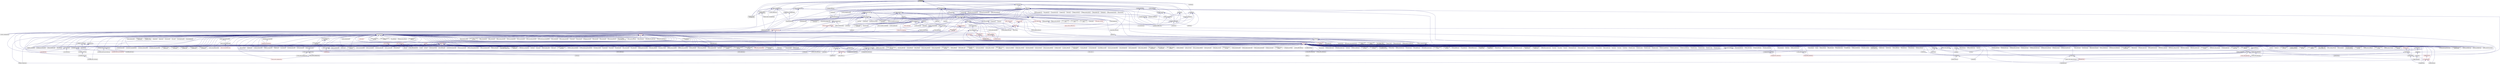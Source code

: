 digraph "locality.hpp"
{
  edge [fontname="Helvetica",fontsize="10",labelfontname="Helvetica",labelfontsize="10"];
  node [fontname="Helvetica",fontsize="10",shape=record];
  Node170 [label="locality.hpp",height=0.2,width=0.4,color="black", fillcolor="grey75", style="filled", fontcolor="black"];
  Node170 -> Node171 [dir="back",color="midnightblue",fontsize="10",style="solid",fontname="Helvetica"];
  Node171 [label="message_buffer.hpp",height=0.2,width=0.4,color="black", fillcolor="white", style="filled",URL="$d6/dc1/message__buffer_8hpp.html"];
  Node170 -> Node172 [dir="back",color="midnightblue",fontsize="10",style="solid",fontname="Helvetica"];
  Node172 [label="bootstrap_locality\l_namespace.hpp",height=0.2,width=0.4,color="black", fillcolor="white", style="filled",URL="$dc/d7f/bootstrap__locality__namespace_8hpp.html"];
  Node172 -> Node173 [dir="back",color="midnightblue",fontsize="10",style="solid",fontname="Helvetica"];
  Node173 [label="addressing_service.cpp",height=0.2,width=0.4,color="black", fillcolor="white", style="filled",URL="$d7/d38/addressing__service_8cpp.html"];
  Node172 -> Node174 [dir="back",color="midnightblue",fontsize="10",style="solid",fontname="Helvetica"];
  Node174 [label="bootstrap_locality\l_namespace.cpp",height=0.2,width=0.4,color="black", fillcolor="white", style="filled",URL="$d6/d99/bootstrap__locality__namespace_8cpp.html"];
  Node170 -> Node175 [dir="back",color="midnightblue",fontsize="10",style="solid",fontname="Helvetica"];
  Node175 [label="hosted_locality_namespace.hpp",height=0.2,width=0.4,color="black", fillcolor="white", style="filled",URL="$db/d52/hosted__locality__namespace_8hpp.html"];
  Node175 -> Node176 [dir="back",color="midnightblue",fontsize="10",style="solid",fontname="Helvetica"];
  Node176 [label="big_boot_barrier.cpp",height=0.2,width=0.4,color="black", fillcolor="white", style="filled",URL="$d9/d5e/big__boot__barrier_8cpp.html"];
  Node175 -> Node177 [dir="back",color="midnightblue",fontsize="10",style="solid",fontname="Helvetica"];
  Node177 [label="hosted_locality_namespace.cpp",height=0.2,width=0.4,color="black", fillcolor="white", style="filled",URL="$d4/d5f/hosted__locality__namespace_8cpp.html"];
  Node170 -> Node178 [dir="back",color="midnightblue",fontsize="10",style="solid",fontname="Helvetica"];
  Node178 [label="locality_namespace.hpp",height=0.2,width=0.4,color="black", fillcolor="white", style="filled",URL="$d5/d9c/locality__namespace_8hpp.html"];
  Node178 -> Node179 [dir="back",color="midnightblue",fontsize="10",style="solid",fontname="Helvetica"];
  Node179 [label="addressing_service.hpp",height=0.2,width=0.4,color="black", fillcolor="white", style="filled",URL="$d1/dd7/addressing__service_8hpp.html"];
  Node179 -> Node180 [dir="back",color="midnightblue",fontsize="10",style="solid",fontname="Helvetica"];
  Node180 [label="resolver_client.hpp",height=0.2,width=0.4,color="black", fillcolor="white", style="filled",URL="$d5/d6b/resolver__client_8hpp.html"];
  Node180 -> Node181 [dir="back",color="midnightblue",fontsize="10",style="solid",fontname="Helvetica"];
  Node181 [label="naming.hpp",height=0.2,width=0.4,color="red", fillcolor="white", style="filled",URL="$dd/d43/naming_8hpp.html"];
  Node181 -> Node193 [dir="back",color="midnightblue",fontsize="10",style="solid",fontname="Helvetica"];
  Node193 [label="runtime.hpp",height=0.2,width=0.4,color="black", fillcolor="white", style="filled",URL="$d5/d15/include_2runtime_8hpp.html"];
  Node193 -> Node194 [dir="back",color="midnightblue",fontsize="10",style="solid",fontname="Helvetica"];
  Node194 [label="async_io_action.cpp",height=0.2,width=0.4,color="black", fillcolor="white", style="filled",URL="$d3/df5/async__io__action_8cpp.html"];
  Node193 -> Node195 [dir="back",color="midnightblue",fontsize="10",style="solid",fontname="Helvetica"];
  Node195 [label="async_io_external.cpp",height=0.2,width=0.4,color="black", fillcolor="white", style="filled",URL="$da/d9a/async__io__external_8cpp.html"];
  Node193 -> Node196 [dir="back",color="midnightblue",fontsize="10",style="solid",fontname="Helvetica"];
  Node196 [label="async_io_low_level.cpp",height=0.2,width=0.4,color="black", fillcolor="white", style="filled",URL="$dc/d10/async__io__low__level_8cpp.html"];
  Node193 -> Node197 [dir="back",color="midnightblue",fontsize="10",style="solid",fontname="Helvetica"];
  Node197 [label="async_io_simple.cpp",height=0.2,width=0.4,color="black", fillcolor="white", style="filled",URL="$da/db7/async__io__simple_8cpp.html"];
  Node193 -> Node198 [dir="back",color="midnightblue",fontsize="10",style="solid",fontname="Helvetica"];
  Node198 [label="rnd_future_reduce.cpp",height=0.2,width=0.4,color="black", fillcolor="white", style="filled",URL="$d1/db5/rnd__future__reduce_8cpp.html"];
  Node193 -> Node199 [dir="back",color="midnightblue",fontsize="10",style="solid",fontname="Helvetica"];
  Node199 [label="oversubscribing_resource\l_partitioner.cpp",height=0.2,width=0.4,color="black", fillcolor="white", style="filled",URL="$dd/dee/oversubscribing__resource__partitioner_8cpp.html"];
  Node193 -> Node200 [dir="back",color="midnightblue",fontsize="10",style="solid",fontname="Helvetica"];
  Node200 [label="system_characteristics.hpp",height=0.2,width=0.4,color="black", fillcolor="white", style="filled",URL="$d0/d07/system__characteristics_8hpp.html"];
  Node200 -> Node199 [dir="back",color="midnightblue",fontsize="10",style="solid",fontname="Helvetica"];
  Node200 -> Node201 [dir="back",color="midnightblue",fontsize="10",style="solid",fontname="Helvetica"];
  Node201 [label="simple_resource_partitioner.cpp",height=0.2,width=0.4,color="black", fillcolor="white", style="filled",URL="$d5/df9/simple__resource__partitioner_8cpp.html"];
  Node193 -> Node201 [dir="back",color="midnightblue",fontsize="10",style="solid",fontname="Helvetica"];
  Node193 -> Node202 [dir="back",color="midnightblue",fontsize="10",style="solid",fontname="Helvetica"];
  Node202 [label="hpx.hpp",height=0.2,width=0.4,color="red", fillcolor="white", style="filled",URL="$d0/daa/hpx_8hpp.html"];
  Node202 -> Node203 [dir="back",color="midnightblue",fontsize="10",style="solid",fontname="Helvetica"];
  Node203 [label="1d_stencil_1.cpp",height=0.2,width=0.4,color="black", fillcolor="white", style="filled",URL="$d2/db1/1d__stencil__1_8cpp.html"];
  Node202 -> Node204 [dir="back",color="midnightblue",fontsize="10",style="solid",fontname="Helvetica"];
  Node204 [label="1d_stencil_2.cpp",height=0.2,width=0.4,color="black", fillcolor="white", style="filled",URL="$d3/dd1/1d__stencil__2_8cpp.html"];
  Node202 -> Node205 [dir="back",color="midnightblue",fontsize="10",style="solid",fontname="Helvetica"];
  Node205 [label="1d_stencil_3.cpp",height=0.2,width=0.4,color="black", fillcolor="white", style="filled",URL="$db/d19/1d__stencil__3_8cpp.html"];
  Node202 -> Node206 [dir="back",color="midnightblue",fontsize="10",style="solid",fontname="Helvetica"];
  Node206 [label="1d_stencil_4.cpp",height=0.2,width=0.4,color="black", fillcolor="white", style="filled",URL="$d1/d7d/1d__stencil__4_8cpp.html"];
  Node202 -> Node207 [dir="back",color="midnightblue",fontsize="10",style="solid",fontname="Helvetica"];
  Node207 [label="1d_stencil_4_parallel.cpp",height=0.2,width=0.4,color="black", fillcolor="white", style="filled",URL="$d6/d05/1d__stencil__4__parallel_8cpp.html"];
  Node202 -> Node208 [dir="back",color="midnightblue",fontsize="10",style="solid",fontname="Helvetica"];
  Node208 [label="1d_stencil_4_repart.cpp",height=0.2,width=0.4,color="black", fillcolor="white", style="filled",URL="$d0/d6b/1d__stencil__4__repart_8cpp.html"];
  Node202 -> Node209 [dir="back",color="midnightblue",fontsize="10",style="solid",fontname="Helvetica"];
  Node209 [label="1d_stencil_4_throttle.cpp",height=0.2,width=0.4,color="black", fillcolor="white", style="filled",URL="$d6/de5/1d__stencil__4__throttle_8cpp.html"];
  Node202 -> Node210 [dir="back",color="midnightblue",fontsize="10",style="solid",fontname="Helvetica"];
  Node210 [label="1d_stencil_5.cpp",height=0.2,width=0.4,color="black", fillcolor="white", style="filled",URL="$d7/d2a/1d__stencil__5_8cpp.html"];
  Node202 -> Node211 [dir="back",color="midnightblue",fontsize="10",style="solid",fontname="Helvetica"];
  Node211 [label="1d_stencil_6.cpp",height=0.2,width=0.4,color="black", fillcolor="white", style="filled",URL="$db/de7/1d__stencil__6_8cpp.html"];
  Node202 -> Node212 [dir="back",color="midnightblue",fontsize="10",style="solid",fontname="Helvetica"];
  Node212 [label="1d_stencil_7.cpp",height=0.2,width=0.4,color="black", fillcolor="white", style="filled",URL="$d4/d5a/1d__stencil__7_8cpp.html"];
  Node202 -> Node213 [dir="back",color="midnightblue",fontsize="10",style="solid",fontname="Helvetica"];
  Node213 [label="1d_stencil_8.cpp",height=0.2,width=0.4,color="black", fillcolor="white", style="filled",URL="$df/de0/1d__stencil__8_8cpp.html"];
  Node202 -> Node214 [dir="back",color="midnightblue",fontsize="10",style="solid",fontname="Helvetica"];
  Node214 [label="accumulator.cpp",height=0.2,width=0.4,color="black", fillcolor="white", style="filled",URL="$d1/d81/accumulator_8cpp.html"];
  Node202 -> Node215 [dir="back",color="midnightblue",fontsize="10",style="solid",fontname="Helvetica"];
  Node215 [label="accumulator.hpp",height=0.2,width=0.4,color="black", fillcolor="white", style="filled",URL="$d4/d9d/server_2accumulator_8hpp.html"];
  Node215 -> Node214 [dir="back",color="midnightblue",fontsize="10",style="solid",fontname="Helvetica"];
  Node215 -> Node216 [dir="back",color="midnightblue",fontsize="10",style="solid",fontname="Helvetica"];
  Node216 [label="accumulator.hpp",height=0.2,width=0.4,color="red", fillcolor="white", style="filled",URL="$d8/d5e/accumulator_8hpp.html"];
  Node202 -> Node218 [dir="back",color="midnightblue",fontsize="10",style="solid",fontname="Helvetica"];
  Node218 [label="template_function_accumulator.hpp",height=0.2,width=0.4,color="black", fillcolor="white", style="filled",URL="$d7/da6/server_2template__function__accumulator_8hpp.html"];
  Node218 -> Node219 [dir="back",color="midnightblue",fontsize="10",style="solid",fontname="Helvetica"];
  Node219 [label="template_function_accumulator.cpp",height=0.2,width=0.4,color="black", fillcolor="white", style="filled",URL="$d5/d02/template__function__accumulator_8cpp.html"];
  Node218 -> Node220 [dir="back",color="midnightblue",fontsize="10",style="solid",fontname="Helvetica"];
  Node220 [label="template_function_accumulator.hpp",height=0.2,width=0.4,color="red", fillcolor="white", style="filled",URL="$d3/de9/template__function__accumulator_8hpp.html"];
  Node202 -> Node222 [dir="back",color="midnightblue",fontsize="10",style="solid",fontname="Helvetica"];
  Node222 [label="template_accumulator.cpp",height=0.2,width=0.4,color="black", fillcolor="white", style="filled",URL="$d0/d4a/template__accumulator_8cpp.html"];
  Node202 -> Node219 [dir="back",color="midnightblue",fontsize="10",style="solid",fontname="Helvetica"];
  Node202 -> Node220 [dir="back",color="midnightblue",fontsize="10",style="solid",fontname="Helvetica"];
  Node202 -> Node223 [dir="back",color="midnightblue",fontsize="10",style="solid",fontname="Helvetica"];
  Node223 [label="allgather_module.cpp",height=0.2,width=0.4,color="black", fillcolor="white", style="filled",URL="$df/de4/allgather__module_8cpp.html"];
  Node202 -> Node224 [dir="back",color="midnightblue",fontsize="10",style="solid",fontname="Helvetica"];
  Node224 [label="allgather.cpp",height=0.2,width=0.4,color="black", fillcolor="white", style="filled",URL="$d7/d06/allgather_8cpp.html"];
  Node202 -> Node225 [dir="back",color="midnightblue",fontsize="10",style="solid",fontname="Helvetica"];
  Node225 [label="allgather_and_gate.cpp",height=0.2,width=0.4,color="black", fillcolor="white", style="filled",URL="$d1/d56/allgather__and__gate_8cpp.html"];
  Node202 -> Node226 [dir="back",color="midnightblue",fontsize="10",style="solid",fontname="Helvetica"];
  Node226 [label="ag_client.cpp",height=0.2,width=0.4,color="black", fillcolor="white", style="filled",URL="$d4/d5d/ag__client_8cpp.html"];
  Node202 -> Node227 [dir="back",color="midnightblue",fontsize="10",style="solid",fontname="Helvetica"];
  Node227 [label="hpx_thread_phase.cpp",height=0.2,width=0.4,color="black", fillcolor="white", style="filled",URL="$d5/dca/hpx__thread__phase_8cpp.html"];
  Node202 -> Node228 [dir="back",color="midnightblue",fontsize="10",style="solid",fontname="Helvetica"];
  Node228 [label="os_thread_num.cpp",height=0.2,width=0.4,color="black", fillcolor="white", style="filled",URL="$d2/dfb/os__thread__num_8cpp.html"];
  Node202 -> Node229 [dir="back",color="midnightblue",fontsize="10",style="solid",fontname="Helvetica"];
  Node229 [label="cancelable_action.cpp",height=0.2,width=0.4,color="black", fillcolor="white", style="filled",URL="$d5/d0c/cancelable__action_8cpp.html"];
  Node202 -> Node230 [dir="back",color="midnightblue",fontsize="10",style="solid",fontname="Helvetica"];
  Node230 [label="cancelable_action.hpp",height=0.2,width=0.4,color="black", fillcolor="white", style="filled",URL="$d5/d4d/server_2cancelable__action_8hpp.html"];
  Node230 -> Node229 [dir="back",color="midnightblue",fontsize="10",style="solid",fontname="Helvetica"];
  Node230 -> Node231 [dir="back",color="midnightblue",fontsize="10",style="solid",fontname="Helvetica"];
  Node231 [label="cancelable_action.hpp",height=0.2,width=0.4,color="black", fillcolor="white", style="filled",URL="$d0/da3/stubs_2cancelable__action_8hpp.html"];
  Node231 -> Node232 [dir="back",color="midnightblue",fontsize="10",style="solid",fontname="Helvetica"];
  Node232 [label="cancelable_action.hpp",height=0.2,width=0.4,color="black", fillcolor="white", style="filled",URL="$d6/d28/cancelable__action_8hpp.html"];
  Node232 -> Node233 [dir="back",color="midnightblue",fontsize="10",style="solid",fontname="Helvetica"];
  Node233 [label="cancelable_action_client.cpp",height=0.2,width=0.4,color="black", fillcolor="white", style="filled",URL="$d1/db8/cancelable__action__client_8cpp.html"];
  Node202 -> Node231 [dir="back",color="midnightblue",fontsize="10",style="solid",fontname="Helvetica"];
  Node202 -> Node233 [dir="back",color="midnightblue",fontsize="10",style="solid",fontname="Helvetica"];
  Node202 -> Node234 [dir="back",color="midnightblue",fontsize="10",style="solid",fontname="Helvetica"];
  Node234 [label="cublas_matmul.cpp",height=0.2,width=0.4,color="black", fillcolor="white", style="filled",URL="$dd/d84/cublas__matmul_8cpp.html"];
  Node202 -> Node235 [dir="back",color="midnightblue",fontsize="10",style="solid",fontname="Helvetica"];
  Node235 [label="win_perf_counters.cpp",height=0.2,width=0.4,color="black", fillcolor="white", style="filled",URL="$d8/d11/win__perf__counters_8cpp.html"];
  Node202 -> Node236 [dir="back",color="midnightblue",fontsize="10",style="solid",fontname="Helvetica"];
  Node236 [label="win_perf_counters.hpp",height=0.2,width=0.4,color="black", fillcolor="white", style="filled",URL="$d5/da7/win__perf__counters_8hpp.html"];
  Node202 -> Node237 [dir="back",color="midnightblue",fontsize="10",style="solid",fontname="Helvetica"];
  Node237 [label="hello_world_component.hpp",height=0.2,width=0.4,color="red", fillcolor="white", style="filled",URL="$df/df0/hello__world__component_8hpp.html"];
  Node202 -> Node240 [dir="back",color="midnightblue",fontsize="10",style="solid",fontname="Helvetica"];
  Node240 [label="interpolate1d.cpp",height=0.2,width=0.4,color="black", fillcolor="white", style="filled",URL="$d0/d05/interpolate1d_8cpp.html"];
  Node202 -> Node241 [dir="back",color="midnightblue",fontsize="10",style="solid",fontname="Helvetica"];
  Node241 [label="partition.hpp",height=0.2,width=0.4,color="black", fillcolor="white", style="filled",URL="$d0/d7a/examples_2interpolate1d_2interpolate1d_2partition_8hpp.html"];
  Node241 -> Node240 [dir="back",color="midnightblue",fontsize="10",style="solid",fontname="Helvetica"];
  Node241 -> Node242 [dir="back",color="midnightblue",fontsize="10",style="solid",fontname="Helvetica"];
  Node242 [label="interpolate1d.hpp",height=0.2,width=0.4,color="red", fillcolor="white", style="filled",URL="$d4/dc7/interpolate1d_8hpp.html"];
  Node242 -> Node240 [dir="back",color="midnightblue",fontsize="10",style="solid",fontname="Helvetica"];
  Node202 -> Node244 [dir="back",color="midnightblue",fontsize="10",style="solid",fontname="Helvetica"];
  Node244 [label="partition.hpp",height=0.2,width=0.4,color="black", fillcolor="white", style="filled",URL="$d0/dff/examples_2interpolate1d_2interpolate1d_2server_2partition_8hpp.html"];
  Node244 -> Node241 [dir="back",color="midnightblue",fontsize="10",style="solid",fontname="Helvetica"];
  Node244 -> Node245 [dir="back",color="midnightblue",fontsize="10",style="solid",fontname="Helvetica"];
  Node245 [label="partition.cpp",height=0.2,width=0.4,color="black", fillcolor="white", style="filled",URL="$d0/d4f/examples_2interpolate1d_2interpolate1d_2server_2partition_8cpp.html"];
  Node202 -> Node242 [dir="back",color="midnightblue",fontsize="10",style="solid",fontname="Helvetica"];
  Node202 -> Node246 [dir="back",color="midnightblue",fontsize="10",style="solid",fontname="Helvetica"];
  Node246 [label="read_values.cpp",height=0.2,width=0.4,color="black", fillcolor="white", style="filled",URL="$d0/d8c/interpolate1d_2interpolate1d_2read__values_8cpp.html"];
  Node202 -> Node245 [dir="back",color="midnightblue",fontsize="10",style="solid",fontname="Helvetica"];
  Node202 -> Node184 [dir="back",color="midnightblue",fontsize="10",style="solid",fontname="Helvetica"];
  Node184 [label="jacobi.cpp",height=0.2,width=0.4,color="black", fillcolor="white", style="filled",URL="$d2/d27/jacobi_8cpp.html"];
  Node202 -> Node188 [dir="back",color="midnightblue",fontsize="10",style="solid",fontname="Helvetica"];
  Node188 [label="grid.cpp",height=0.2,width=0.4,color="black", fillcolor="white", style="filled",URL="$d6/d1b/jacobi__component_2grid_8cpp.html"];
  Node202 -> Node247 [dir="back",color="midnightblue",fontsize="10",style="solid",fontname="Helvetica"];
  Node247 [label="row.cpp",height=0.2,width=0.4,color="black", fillcolor="white", style="filled",URL="$d3/d86/server_2row_8cpp.html"];
  Node202 -> Node187 [dir="back",color="midnightblue",fontsize="10",style="solid",fontname="Helvetica"];
  Node187 [label="solver.cpp",height=0.2,width=0.4,color="black", fillcolor="white", style="filled",URL="$d6/d94/solver_8cpp.html"];
  Node202 -> Node190 [dir="back",color="midnightblue",fontsize="10",style="solid",fontname="Helvetica"];
  Node190 [label="stencil_iterator.cpp",height=0.2,width=0.4,color="black", fillcolor="white", style="filled",URL="$d6/de1/server_2stencil__iterator_8cpp.html"];
  Node202 -> Node191 [dir="back",color="midnightblue",fontsize="10",style="solid",fontname="Helvetica"];
  Node191 [label="stencil_iterator.cpp",height=0.2,width=0.4,color="black", fillcolor="white", style="filled",URL="$d7/d71/stencil__iterator_8cpp.html"];
  Node202 -> Node248 [dir="back",color="midnightblue",fontsize="10",style="solid",fontname="Helvetica"];
  Node248 [label="jacobi.cpp",height=0.2,width=0.4,color="black", fillcolor="white", style="filled",URL="$d3/d44/smp_2jacobi_8cpp.html"];
  Node202 -> Node249 [dir="back",color="midnightblue",fontsize="10",style="solid",fontname="Helvetica"];
  Node249 [label="jacobi_hpx.cpp",height=0.2,width=0.4,color="black", fillcolor="white", style="filled",URL="$d8/d72/jacobi__hpx_8cpp.html"];
  Node202 -> Node250 [dir="back",color="midnightblue",fontsize="10",style="solid",fontname="Helvetica"];
  Node250 [label="jacobi_nonuniform.cpp",height=0.2,width=0.4,color="black", fillcolor="white", style="filled",URL="$dd/ddc/jacobi__nonuniform_8cpp.html"];
  Node202 -> Node251 [dir="back",color="midnightblue",fontsize="10",style="solid",fontname="Helvetica"];
  Node251 [label="jacobi_nonuniform_hpx.cpp",height=0.2,width=0.4,color="black", fillcolor="white", style="filled",URL="$de/d56/jacobi__nonuniform__hpx_8cpp.html"];
  Node202 -> Node252 [dir="back",color="midnightblue",fontsize="10",style="solid",fontname="Helvetica"];
  Node252 [label="nqueen.cpp",height=0.2,width=0.4,color="black", fillcolor="white", style="filled",URL="$db/dca/nqueen_8cpp.html"];
  Node202 -> Node253 [dir="back",color="midnightblue",fontsize="10",style="solid",fontname="Helvetica"];
  Node253 [label="nqueen.hpp",height=0.2,width=0.4,color="black", fillcolor="white", style="filled",URL="$de/d58/server_2nqueen_8hpp.html"];
  Node253 -> Node252 [dir="back",color="midnightblue",fontsize="10",style="solid",fontname="Helvetica"];
  Node253 -> Node254 [dir="back",color="midnightblue",fontsize="10",style="solid",fontname="Helvetica"];
  Node254 [label="nqueen.hpp",height=0.2,width=0.4,color="black", fillcolor="white", style="filled",URL="$da/dfd/stubs_2nqueen_8hpp.html"];
  Node254 -> Node255 [dir="back",color="midnightblue",fontsize="10",style="solid",fontname="Helvetica"];
  Node255 [label="nqueen.hpp",height=0.2,width=0.4,color="black", fillcolor="white", style="filled",URL="$d0/d07/nqueen_8hpp.html"];
  Node255 -> Node256 [dir="back",color="midnightblue",fontsize="10",style="solid",fontname="Helvetica"];
  Node256 [label="nqueen_client.cpp",height=0.2,width=0.4,color="black", fillcolor="white", style="filled",URL="$d3/d5e/nqueen__client_8cpp.html"];
  Node202 -> Node256 [dir="back",color="midnightblue",fontsize="10",style="solid",fontname="Helvetica"];
  Node202 -> Node257 [dir="back",color="midnightblue",fontsize="10",style="solid",fontname="Helvetica"];
  Node257 [label="sine.cpp",height=0.2,width=0.4,color="black", fillcolor="white", style="filled",URL="$d3/d0d/server_2sine_8cpp.html"];
  Node202 -> Node258 [dir="back",color="midnightblue",fontsize="10",style="solid",fontname="Helvetica"];
  Node258 [label="sine.hpp",height=0.2,width=0.4,color="black", fillcolor="white", style="filled",URL="$d8/dac/sine_8hpp.html"];
  Node258 -> Node257 [dir="back",color="midnightblue",fontsize="10",style="solid",fontname="Helvetica"];
  Node258 -> Node259 [dir="back",color="midnightblue",fontsize="10",style="solid",fontname="Helvetica"];
  Node259 [label="sine.cpp",height=0.2,width=0.4,color="black", fillcolor="white", style="filled",URL="$d5/dd8/sine_8cpp.html"];
  Node202 -> Node259 [dir="back",color="midnightblue",fontsize="10",style="solid",fontname="Helvetica"];
  Node202 -> Node260 [dir="back",color="midnightblue",fontsize="10",style="solid",fontname="Helvetica"];
  Node260 [label="sine_client.cpp",height=0.2,width=0.4,color="black", fillcolor="white", style="filled",URL="$db/d62/sine__client_8cpp.html"];
  Node202 -> Node261 [dir="back",color="midnightblue",fontsize="10",style="solid",fontname="Helvetica"];
  Node261 [label="qt.cpp",height=0.2,width=0.4,color="black", fillcolor="white", style="filled",URL="$df/d90/qt_8cpp.html"];
  Node202 -> Node262 [dir="back",color="midnightblue",fontsize="10",style="solid",fontname="Helvetica"];
  Node262 [label="queue_client.cpp",height=0.2,width=0.4,color="black", fillcolor="white", style="filled",URL="$d7/d96/queue__client_8cpp.html"];
  Node202 -> Node263 [dir="back",color="midnightblue",fontsize="10",style="solid",fontname="Helvetica"];
  Node263 [label="customize_async.cpp",height=0.2,width=0.4,color="black", fillcolor="white", style="filled",URL="$d0/d82/customize__async_8cpp.html"];
  Node202 -> Node264 [dir="back",color="midnightblue",fontsize="10",style="solid",fontname="Helvetica"];
  Node264 [label="data_actions.cpp",height=0.2,width=0.4,color="black", fillcolor="white", style="filled",URL="$dc/d68/data__actions_8cpp.html"];
  Node202 -> Node265 [dir="back",color="midnightblue",fontsize="10",style="solid",fontname="Helvetica"];
  Node265 [label="error_handling.cpp",height=0.2,width=0.4,color="black", fillcolor="white", style="filled",URL="$d9/d96/error__handling_8cpp.html"];
  Node202 -> Node266 [dir="back",color="midnightblue",fontsize="10",style="solid",fontname="Helvetica"];
  Node266 [label="event_synchronization.cpp",height=0.2,width=0.4,color="black", fillcolor="white", style="filled",URL="$d0/d35/event__synchronization_8cpp.html"];
  Node202 -> Node267 [dir="back",color="midnightblue",fontsize="10",style="solid",fontname="Helvetica"];
  Node267 [label="factorial.cpp",height=0.2,width=0.4,color="black", fillcolor="white", style="filled",URL="$d9/d00/factorial_8cpp.html"];
  Node202 -> Node268 [dir="back",color="midnightblue",fontsize="10",style="solid",fontname="Helvetica"];
  Node268 [label="file_serialization.cpp",height=0.2,width=0.4,color="black", fillcolor="white", style="filled",URL="$de/d58/file__serialization_8cpp.html"];
  Node202 -> Node269 [dir="back",color="midnightblue",fontsize="10",style="solid",fontname="Helvetica"];
  Node269 [label="init_globally.cpp",height=0.2,width=0.4,color="black", fillcolor="white", style="filled",URL="$d6/dad/init__globally_8cpp.html"];
  Node202 -> Node270 [dir="back",color="midnightblue",fontsize="10",style="solid",fontname="Helvetica"];
  Node270 [label="interest_calculator.cpp",height=0.2,width=0.4,color="black", fillcolor="white", style="filled",URL="$d2/d86/interest__calculator_8cpp.html"];
  Node202 -> Node271 [dir="back",color="midnightblue",fontsize="10",style="solid",fontname="Helvetica"];
  Node271 [label="non_atomic_rma.cpp",height=0.2,width=0.4,color="black", fillcolor="white", style="filled",URL="$d7/d8b/non__atomic__rma_8cpp.html"];
  Node202 -> Node272 [dir="back",color="midnightblue",fontsize="10",style="solid",fontname="Helvetica"];
  Node272 [label="partitioned_vector\l_spmd_foreach.cpp",height=0.2,width=0.4,color="black", fillcolor="white", style="filled",URL="$db/d7c/partitioned__vector__spmd__foreach_8cpp.html"];
  Node202 -> Node273 [dir="back",color="midnightblue",fontsize="10",style="solid",fontname="Helvetica"];
  Node273 [label="pipeline1.cpp",height=0.2,width=0.4,color="black", fillcolor="white", style="filled",URL="$d5/d77/pipeline1_8cpp.html"];
  Node202 -> Node274 [dir="back",color="midnightblue",fontsize="10",style="solid",fontname="Helvetica"];
  Node274 [label="quicksort.cpp",height=0.2,width=0.4,color="black", fillcolor="white", style="filled",URL="$d3/d1e/quicksort_8cpp.html"];
  Node202 -> Node275 [dir="back",color="midnightblue",fontsize="10",style="solid",fontname="Helvetica"];
  Node275 [label="receive_buffer.cpp",height=0.2,width=0.4,color="black", fillcolor="white", style="filled",URL="$d7/d10/receive__buffer_8cpp.html"];
  Node202 -> Node276 [dir="back",color="midnightblue",fontsize="10",style="solid",fontname="Helvetica"];
  Node276 [label="safe_object.cpp",height=0.2,width=0.4,color="black", fillcolor="white", style="filled",URL="$dd/d52/safe__object_8cpp.html"];
  Node202 -> Node277 [dir="back",color="midnightblue",fontsize="10",style="solid",fontname="Helvetica"];
  Node277 [label="sort_by_key_demo.cpp",height=0.2,width=0.4,color="black", fillcolor="white", style="filled",URL="$da/d20/sort__by__key__demo_8cpp.html"];
  Node202 -> Node278 [dir="back",color="midnightblue",fontsize="10",style="solid",fontname="Helvetica"];
  Node278 [label="timed_wake.cpp",height=0.2,width=0.4,color="black", fillcolor="white", style="filled",URL="$d8/df9/timed__wake_8cpp.html"];
  Node202 -> Node279 [dir="back",color="midnightblue",fontsize="10",style="solid",fontname="Helvetica"];
  Node279 [label="vector_counting_dotproduct.cpp",height=0.2,width=0.4,color="black", fillcolor="white", style="filled",URL="$df/de9/vector__counting__dotproduct_8cpp.html"];
  Node202 -> Node280 [dir="back",color="midnightblue",fontsize="10",style="solid",fontname="Helvetica"];
  Node280 [label="vector_zip_dotproduct.cpp",height=0.2,width=0.4,color="black", fillcolor="white", style="filled",URL="$dc/d18/vector__zip__dotproduct_8cpp.html"];
  Node202 -> Node281 [dir="back",color="midnightblue",fontsize="10",style="solid",fontname="Helvetica"];
  Node281 [label="zerocopy_rdma.cpp",height=0.2,width=0.4,color="black", fillcolor="white", style="filled",URL="$d1/dad/zerocopy__rdma_8cpp.html"];
  Node202 -> Node282 [dir="back",color="midnightblue",fontsize="10",style="solid",fontname="Helvetica"];
  Node282 [label="random_mem_access.cpp",height=0.2,width=0.4,color="black", fillcolor="white", style="filled",URL="$d1/d51/random__mem__access_8cpp.html"];
  Node202 -> Node283 [dir="back",color="midnightblue",fontsize="10",style="solid",fontname="Helvetica"];
  Node283 [label="random_mem_access.hpp",height=0.2,width=0.4,color="black", fillcolor="white", style="filled",URL="$d0/d19/server_2random__mem__access_8hpp.html"];
  Node283 -> Node282 [dir="back",color="midnightblue",fontsize="10",style="solid",fontname="Helvetica"];
  Node283 -> Node284 [dir="back",color="midnightblue",fontsize="10",style="solid",fontname="Helvetica"];
  Node284 [label="random_mem_access.hpp",height=0.2,width=0.4,color="black", fillcolor="white", style="filled",URL="$d3/d32/stubs_2random__mem__access_8hpp.html"];
  Node284 -> Node285 [dir="back",color="midnightblue",fontsize="10",style="solid",fontname="Helvetica"];
  Node285 [label="random_mem_access.hpp",height=0.2,width=0.4,color="black", fillcolor="white", style="filled",URL="$db/de8/random__mem__access_8hpp.html"];
  Node285 -> Node286 [dir="back",color="midnightblue",fontsize="10",style="solid",fontname="Helvetica"];
  Node286 [label="random_mem_access_client.cpp",height=0.2,width=0.4,color="black", fillcolor="white", style="filled",URL="$df/d1b/random__mem__access__client_8cpp.html"];
  Node202 -> Node286 [dir="back",color="midnightblue",fontsize="10",style="solid",fontname="Helvetica"];
  Node202 -> Node199 [dir="back",color="midnightblue",fontsize="10",style="solid",fontname="Helvetica"];
  Node202 -> Node201 [dir="back",color="midnightblue",fontsize="10",style="solid",fontname="Helvetica"];
  Node202 -> Node287 [dir="back",color="midnightblue",fontsize="10",style="solid",fontname="Helvetica"];
  Node287 [label="dimension.hpp",height=0.2,width=0.4,color="red", fillcolor="white", style="filled",URL="$d6/d39/sheneos_2sheneos_2dimension_8hpp.html"];
  Node287 -> Node293 [dir="back",color="midnightblue",fontsize="10",style="solid",fontname="Helvetica"];
  Node293 [label="partition3d.hpp",height=0.2,width=0.4,color="black", fillcolor="white", style="filled",URL="$dd/dbf/server_2partition3d_8hpp.html"];
  Node293 -> Node294 [dir="back",color="midnightblue",fontsize="10",style="solid",fontname="Helvetica"];
  Node294 [label="partition3d.hpp",height=0.2,width=0.4,color="black", fillcolor="white", style="filled",URL="$d1/d50/partition3d_8hpp.html"];
  Node294 -> Node290 [dir="back",color="midnightblue",fontsize="10",style="solid",fontname="Helvetica"];
  Node290 [label="interpolator.cpp",height=0.2,width=0.4,color="black", fillcolor="white", style="filled",URL="$d5/d02/interpolator_8cpp.html"];
  Node294 -> Node295 [dir="back",color="midnightblue",fontsize="10",style="solid",fontname="Helvetica"];
  Node295 [label="interpolator.hpp",height=0.2,width=0.4,color="red", fillcolor="white", style="filled",URL="$dc/d3b/interpolator_8hpp.html"];
  Node295 -> Node290 [dir="back",color="midnightblue",fontsize="10",style="solid",fontname="Helvetica"];
  Node295 -> Node297 [dir="back",color="midnightblue",fontsize="10",style="solid",fontname="Helvetica"];
  Node297 [label="sheneos_compare.cpp",height=0.2,width=0.4,color="black", fillcolor="white", style="filled",URL="$dc/d11/sheneos__compare_8cpp.html"];
  Node295 -> Node298 [dir="back",color="midnightblue",fontsize="10",style="solid",fontname="Helvetica"];
  Node298 [label="sheneos_test.cpp",height=0.2,width=0.4,color="black", fillcolor="white", style="filled",URL="$d4/d6e/sheneos__test_8cpp.html"];
  Node293 -> Node292 [dir="back",color="midnightblue",fontsize="10",style="solid",fontname="Helvetica"];
  Node292 [label="partition3d.cpp",height=0.2,width=0.4,color="black", fillcolor="white", style="filled",URL="$de/d70/partition3d_8cpp.html"];
  Node202 -> Node290 [dir="back",color="midnightblue",fontsize="10",style="solid",fontname="Helvetica"];
  Node202 -> Node294 [dir="back",color="midnightblue",fontsize="10",style="solid",fontname="Helvetica"];
  Node202 -> Node293 [dir="back",color="midnightblue",fontsize="10",style="solid",fontname="Helvetica"];
  Node202 -> Node295 [dir="back",color="midnightblue",fontsize="10",style="solid",fontname="Helvetica"];
  Node202 -> Node299 [dir="back",color="midnightblue",fontsize="10",style="solid",fontname="Helvetica"];
  Node299 [label="configuration.hpp",height=0.2,width=0.4,color="red", fillcolor="white", style="filled",URL="$dc/d0a/configuration_8hpp.html"];
  Node299 -> Node295 [dir="back",color="midnightblue",fontsize="10",style="solid",fontname="Helvetica"];
  Node202 -> Node291 [dir="back",color="midnightblue",fontsize="10",style="solid",fontname="Helvetica"];
  Node291 [label="read_values.cpp",height=0.2,width=0.4,color="black", fillcolor="white", style="filled",URL="$d7/da4/sheneos_2sheneos_2read__values_8cpp.html"];
  Node202 -> Node292 [dir="back",color="midnightblue",fontsize="10",style="solid",fontname="Helvetica"];
  Node202 -> Node298 [dir="back",color="midnightblue",fontsize="10",style="solid",fontname="Helvetica"];
  Node202 -> Node301 [dir="back",color="midnightblue",fontsize="10",style="solid",fontname="Helvetica"];
  Node301 [label="startup_shutdown.cpp",height=0.2,width=0.4,color="black", fillcolor="white", style="filled",URL="$d3/dfc/server_2startup__shutdown_8cpp.html"];
  Node202 -> Node302 [dir="back",color="midnightblue",fontsize="10",style="solid",fontname="Helvetica"];
  Node302 [label="startup_shutdown.cpp",height=0.2,width=0.4,color="black", fillcolor="white", style="filled",URL="$d0/ddb/startup__shutdown_8cpp.html"];
  Node202 -> Node303 [dir="back",color="midnightblue",fontsize="10",style="solid",fontname="Helvetica"];
  Node303 [label="spin.cpp",height=0.2,width=0.4,color="black", fillcolor="white", style="filled",URL="$d7/df2/spin_8cpp.html"];
  Node202 -> Node304 [dir="back",color="midnightblue",fontsize="10",style="solid",fontname="Helvetica"];
  Node304 [label="throttle.cpp",height=0.2,width=0.4,color="black", fillcolor="white", style="filled",URL="$de/d56/server_2throttle_8cpp.html"];
  Node202 -> Node305 [dir="back",color="midnightblue",fontsize="10",style="solid",fontname="Helvetica"];
  Node305 [label="throttle.hpp",height=0.2,width=0.4,color="black", fillcolor="white", style="filled",URL="$db/dc9/server_2throttle_8hpp.html"];
  Node305 -> Node304 [dir="back",color="midnightblue",fontsize="10",style="solid",fontname="Helvetica"];
  Node305 -> Node306 [dir="back",color="midnightblue",fontsize="10",style="solid",fontname="Helvetica"];
  Node306 [label="throttle.hpp",height=0.2,width=0.4,color="black", fillcolor="white", style="filled",URL="$d5/dec/stubs_2throttle_8hpp.html"];
  Node306 -> Node307 [dir="back",color="midnightblue",fontsize="10",style="solid",fontname="Helvetica"];
  Node307 [label="throttle.hpp",height=0.2,width=0.4,color="black", fillcolor="white", style="filled",URL="$d2/d2e/throttle_8hpp.html"];
  Node307 -> Node308 [dir="back",color="midnightblue",fontsize="10",style="solid",fontname="Helvetica"];
  Node308 [label="throttle.cpp",height=0.2,width=0.4,color="black", fillcolor="white", style="filled",URL="$db/d02/throttle_8cpp.html"];
  Node307 -> Node309 [dir="back",color="midnightblue",fontsize="10",style="solid",fontname="Helvetica"];
  Node309 [label="throttle_client.cpp",height=0.2,width=0.4,color="black", fillcolor="white", style="filled",URL="$d0/db7/throttle__client_8cpp.html"];
  Node202 -> Node306 [dir="back",color="midnightblue",fontsize="10",style="solid",fontname="Helvetica"];
  Node202 -> Node308 [dir="back",color="midnightblue",fontsize="10",style="solid",fontname="Helvetica"];
  Node202 -> Node307 [dir="back",color="midnightblue",fontsize="10",style="solid",fontname="Helvetica"];
  Node202 -> Node310 [dir="back",color="midnightblue",fontsize="10",style="solid",fontname="Helvetica"];
  Node310 [label="transpose_await.cpp",height=0.2,width=0.4,color="black", fillcolor="white", style="filled",URL="$de/d68/transpose__await_8cpp.html"];
  Node202 -> Node311 [dir="back",color="midnightblue",fontsize="10",style="solid",fontname="Helvetica"];
  Node311 [label="transpose_block.cpp",height=0.2,width=0.4,color="black", fillcolor="white", style="filled",URL="$d0/de1/transpose__block_8cpp.html"];
  Node202 -> Node312 [dir="back",color="midnightblue",fontsize="10",style="solid",fontname="Helvetica"];
  Node312 [label="transpose_block_numa.cpp",height=0.2,width=0.4,color="black", fillcolor="white", style="filled",URL="$dd/d3b/transpose__block__numa_8cpp.html"];
  Node202 -> Node313 [dir="back",color="midnightblue",fontsize="10",style="solid",fontname="Helvetica"];
  Node313 [label="transpose_serial.cpp",height=0.2,width=0.4,color="black", fillcolor="white", style="filled",URL="$db/d74/transpose__serial_8cpp.html"];
  Node202 -> Node314 [dir="back",color="midnightblue",fontsize="10",style="solid",fontname="Helvetica"];
  Node314 [label="transpose_serial_block.cpp",height=0.2,width=0.4,color="black", fillcolor="white", style="filled",URL="$d8/daa/transpose__serial__block_8cpp.html"];
  Node202 -> Node315 [dir="back",color="midnightblue",fontsize="10",style="solid",fontname="Helvetica"];
  Node315 [label="transpose_serial_vector.cpp",height=0.2,width=0.4,color="black", fillcolor="white", style="filled",URL="$d4/d04/transpose__serial__vector_8cpp.html"];
  Node202 -> Node316 [dir="back",color="midnightblue",fontsize="10",style="solid",fontname="Helvetica"];
  Node316 [label="transpose_smp.cpp",height=0.2,width=0.4,color="black", fillcolor="white", style="filled",URL="$d2/d99/transpose__smp_8cpp.html"];
  Node202 -> Node317 [dir="back",color="midnightblue",fontsize="10",style="solid",fontname="Helvetica"];
  Node317 [label="transpose_smp_block.cpp",height=0.2,width=0.4,color="black", fillcolor="white", style="filled",URL="$da/d4d/transpose__smp__block_8cpp.html"];
  Node202 -> Node318 [dir="back",color="midnightblue",fontsize="10",style="solid",fontname="Helvetica"];
  Node318 [label="simple_central_tuplespace.hpp",height=0.2,width=0.4,color="black", fillcolor="white", style="filled",URL="$db/d69/server_2simple__central__tuplespace_8hpp.html"];
  Node318 -> Node319 [dir="back",color="midnightblue",fontsize="10",style="solid",fontname="Helvetica"];
  Node319 [label="simple_central_tuplespace.cpp",height=0.2,width=0.4,color="black", fillcolor="white", style="filled",URL="$d3/dec/simple__central__tuplespace_8cpp.html"];
  Node318 -> Node320 [dir="back",color="midnightblue",fontsize="10",style="solid",fontname="Helvetica"];
  Node320 [label="simple_central_tuplespace.hpp",height=0.2,width=0.4,color="black", fillcolor="white", style="filled",URL="$d0/d4b/stubs_2simple__central__tuplespace_8hpp.html"];
  Node320 -> Node321 [dir="back",color="midnightblue",fontsize="10",style="solid",fontname="Helvetica"];
  Node321 [label="simple_central_tuplespace.hpp",height=0.2,width=0.4,color="red", fillcolor="white", style="filled",URL="$d5/ddd/simple__central__tuplespace_8hpp.html"];
  Node202 -> Node323 [dir="back",color="midnightblue",fontsize="10",style="solid",fontname="Helvetica"];
  Node323 [label="tuples_warehouse.hpp",height=0.2,width=0.4,color="black", fillcolor="white", style="filled",URL="$da/de6/tuples__warehouse_8hpp.html"];
  Node323 -> Node318 [dir="back",color="midnightblue",fontsize="10",style="solid",fontname="Helvetica"];
  Node202 -> Node319 [dir="back",color="midnightblue",fontsize="10",style="solid",fontname="Helvetica"];
  Node202 -> Node324 [dir="back",color="midnightblue",fontsize="10",style="solid",fontname="Helvetica"];
  Node324 [label="hpx_runtime.cpp",height=0.2,width=0.4,color="black", fillcolor="white", style="filled",URL="$d7/d1e/hpx__runtime_8cpp.html"];
  Node202 -> Node325 [dir="back",color="midnightblue",fontsize="10",style="solid",fontname="Helvetica"];
  Node325 [label="synchronize.cpp",height=0.2,width=0.4,color="black", fillcolor="white", style="filled",URL="$da/da2/synchronize_8cpp.html"];
  Node202 -> Node326 [dir="back",color="midnightblue",fontsize="10",style="solid",fontname="Helvetica"];
  Node326 [label="agas_cache_timings.cpp",height=0.2,width=0.4,color="black", fillcolor="white", style="filled",URL="$dd/d37/agas__cache__timings_8cpp.html"];
  Node202 -> Node327 [dir="back",color="midnightblue",fontsize="10",style="solid",fontname="Helvetica"];
  Node327 [label="async_overheads.cpp",height=0.2,width=0.4,color="black", fillcolor="white", style="filled",URL="$de/da6/async__overheads_8cpp.html"];
  Node202 -> Node328 [dir="back",color="midnightblue",fontsize="10",style="solid",fontname="Helvetica"];
  Node328 [label="coroutines_call_overhead.cpp",height=0.2,width=0.4,color="black", fillcolor="white", style="filled",URL="$da/d1e/coroutines__call__overhead_8cpp.html"];
  Node202 -> Node329 [dir="back",color="midnightblue",fontsize="10",style="solid",fontname="Helvetica"];
  Node329 [label="foreach_scaling.cpp",height=0.2,width=0.4,color="black", fillcolor="white", style="filled",URL="$d4/d94/foreach__scaling_8cpp.html"];
  Node202 -> Node330 [dir="back",color="midnightblue",fontsize="10",style="solid",fontname="Helvetica"];
  Node330 [label="function_object_wrapper\l_overhead.cpp",height=0.2,width=0.4,color="black", fillcolor="white", style="filled",URL="$d5/d6f/function__object__wrapper__overhead_8cpp.html"];
  Node202 -> Node331 [dir="back",color="midnightblue",fontsize="10",style="solid",fontname="Helvetica"];
  Node331 [label="hpx_homogeneous_timed\l_task_spawn_executors.cpp",height=0.2,width=0.4,color="black", fillcolor="white", style="filled",URL="$d1/d3b/hpx__homogeneous__timed__task__spawn__executors_8cpp.html"];
  Node202 -> Node332 [dir="back",color="midnightblue",fontsize="10",style="solid",fontname="Helvetica"];
  Node332 [label="htts2_hpx.cpp",height=0.2,width=0.4,color="black", fillcolor="white", style="filled",URL="$d2/daf/htts2__hpx_8cpp.html"];
  Node202 -> Node333 [dir="back",color="midnightblue",fontsize="10",style="solid",fontname="Helvetica"];
  Node333 [label="partitioned_vector\l_foreach.cpp",height=0.2,width=0.4,color="black", fillcolor="white", style="filled",URL="$df/d5f/partitioned__vector__foreach_8cpp.html"];
  Node202 -> Node334 [dir="back",color="midnightblue",fontsize="10",style="solid",fontname="Helvetica"];
  Node334 [label="serialization_overhead.cpp",height=0.2,width=0.4,color="black", fillcolor="white", style="filled",URL="$d3/df8/serialization__overhead_8cpp.html"];
  Node202 -> Node335 [dir="back",color="midnightblue",fontsize="10",style="solid",fontname="Helvetica"];
  Node335 [label="sizeof.cpp",height=0.2,width=0.4,color="black", fillcolor="white", style="filled",URL="$d3/d0f/sizeof_8cpp.html"];
  Node202 -> Node336 [dir="back",color="midnightblue",fontsize="10",style="solid",fontname="Helvetica"];
  Node336 [label="skynet.cpp",height=0.2,width=0.4,color="black", fillcolor="white", style="filled",URL="$d0/dc3/skynet_8cpp.html"];
  Node202 -> Node337 [dir="back",color="midnightblue",fontsize="10",style="solid",fontname="Helvetica"];
  Node337 [label="stencil3_iterators.cpp",height=0.2,width=0.4,color="black", fillcolor="white", style="filled",URL="$db/d9e/stencil3__iterators_8cpp.html"];
  Node202 -> Node338 [dir="back",color="midnightblue",fontsize="10",style="solid",fontname="Helvetica"];
  Node338 [label="stream.cpp",height=0.2,width=0.4,color="black", fillcolor="white", style="filled",URL="$da/d5f/stream_8cpp.html"];
  Node202 -> Node339 [dir="back",color="midnightblue",fontsize="10",style="solid",fontname="Helvetica"];
  Node339 [label="timed_task_spawn.cpp",height=0.2,width=0.4,color="black", fillcolor="white", style="filled",URL="$df/de1/timed__task__spawn_8cpp.html"];
  Node202 -> Node340 [dir="back",color="midnightblue",fontsize="10",style="solid",fontname="Helvetica"];
  Node340 [label="transform_reduce_binary\l_scaling.cpp",height=0.2,width=0.4,color="black", fillcolor="white", style="filled",URL="$d1/dae/transform__reduce__binary__scaling_8cpp.html"];
  Node202 -> Node341 [dir="back",color="midnightblue",fontsize="10",style="solid",fontname="Helvetica"];
  Node341 [label="transform_reduce_scaling.cpp",height=0.2,width=0.4,color="black", fillcolor="white", style="filled",URL="$db/d2a/transform__reduce__scaling_8cpp.html"];
  Node202 -> Node342 [dir="back",color="midnightblue",fontsize="10",style="solid",fontname="Helvetica"];
  Node342 [label="minmax_element_performance.cpp",height=0.2,width=0.4,color="black", fillcolor="white", style="filled",URL="$d9/d93/minmax__element__performance_8cpp.html"];
  Node202 -> Node343 [dir="back",color="midnightblue",fontsize="10",style="solid",fontname="Helvetica"];
  Node343 [label="barrier_performance.cpp",height=0.2,width=0.4,color="black", fillcolor="white", style="filled",URL="$d6/d6c/barrier__performance_8cpp.html"];
  Node202 -> Node344 [dir="back",color="midnightblue",fontsize="10",style="solid",fontname="Helvetica"];
  Node344 [label="network_storage.cpp",height=0.2,width=0.4,color="black", fillcolor="white", style="filled",URL="$db/daa/network__storage_8cpp.html"];
  Node202 -> Node345 [dir="back",color="midnightblue",fontsize="10",style="solid",fontname="Helvetica"];
  Node345 [label="simple_profiler.hpp",height=0.2,width=0.4,color="black", fillcolor="white", style="filled",URL="$d8/d02/simple__profiler_8hpp.html"];
  Node345 -> Node344 [dir="back",color="midnightblue",fontsize="10",style="solid",fontname="Helvetica"];
  Node202 -> Node346 [dir="back",color="midnightblue",fontsize="10",style="solid",fontname="Helvetica"];
  Node346 [label="osu_bcast.cpp",height=0.2,width=0.4,color="black", fillcolor="white", style="filled",URL="$d3/dca/osu__bcast_8cpp.html"];
  Node202 -> Node347 [dir="back",color="midnightblue",fontsize="10",style="solid",fontname="Helvetica"];
  Node347 [label="osu_bibw.cpp",height=0.2,width=0.4,color="black", fillcolor="white", style="filled",URL="$d2/d04/osu__bibw_8cpp.html"];
  Node202 -> Node348 [dir="back",color="midnightblue",fontsize="10",style="solid",fontname="Helvetica"];
  Node348 [label="osu_bw.cpp",height=0.2,width=0.4,color="black", fillcolor="white", style="filled",URL="$d4/d20/osu__bw_8cpp.html"];
  Node202 -> Node349 [dir="back",color="midnightblue",fontsize="10",style="solid",fontname="Helvetica"];
  Node349 [label="osu_latency.cpp",height=0.2,width=0.4,color="black", fillcolor="white", style="filled",URL="$df/d58/osu__latency_8cpp.html"];
  Node202 -> Node350 [dir="back",color="midnightblue",fontsize="10",style="solid",fontname="Helvetica"];
  Node350 [label="osu_multi_lat.cpp",height=0.2,width=0.4,color="black", fillcolor="white", style="filled",URL="$d7/d91/osu__multi__lat_8cpp.html"];
  Node202 -> Node351 [dir="back",color="midnightblue",fontsize="10",style="solid",fontname="Helvetica"];
  Node351 [label="osu_scatter.cpp",height=0.2,width=0.4,color="black", fillcolor="white", style="filled",URL="$d4/d4c/osu__scatter_8cpp.html"];
  Node202 -> Node352 [dir="back",color="midnightblue",fontsize="10",style="solid",fontname="Helvetica"];
  Node352 [label="pingpong_performance.cpp",height=0.2,width=0.4,color="black", fillcolor="white", style="filled",URL="$de/d03/pingpong__performance_8cpp.html"];
  Node202 -> Node353 [dir="back",color="midnightblue",fontsize="10",style="solid",fontname="Helvetica"];
  Node353 [label="benchmark_is_heap.cpp",height=0.2,width=0.4,color="black", fillcolor="white", style="filled",URL="$da/d4f/benchmark__is__heap_8cpp.html"];
  Node202 -> Node354 [dir="back",color="midnightblue",fontsize="10",style="solid",fontname="Helvetica"];
  Node354 [label="benchmark_is_heap_until.cpp",height=0.2,width=0.4,color="black", fillcolor="white", style="filled",URL="$dc/df5/benchmark__is__heap__until_8cpp.html"];
  Node202 -> Node355 [dir="back",color="midnightblue",fontsize="10",style="solid",fontname="Helvetica"];
  Node355 [label="benchmark_merge.cpp",height=0.2,width=0.4,color="black", fillcolor="white", style="filled",URL="$dd/d49/benchmark__merge_8cpp.html"];
  Node202 -> Node356 [dir="back",color="midnightblue",fontsize="10",style="solid",fontname="Helvetica"];
  Node356 [label="benchmark_partition.cpp",height=0.2,width=0.4,color="black", fillcolor="white", style="filled",URL="$d9/d88/benchmark__partition_8cpp.html"];
  Node202 -> Node357 [dir="back",color="midnightblue",fontsize="10",style="solid",fontname="Helvetica"];
  Node357 [label="benchmark_partition\l_copy.cpp",height=0.2,width=0.4,color="black", fillcolor="white", style="filled",URL="$d3/d0e/benchmark__partition__copy_8cpp.html"];
  Node202 -> Node358 [dir="back",color="midnightblue",fontsize="10",style="solid",fontname="Helvetica"];
  Node358 [label="benchmark_unique_copy.cpp",height=0.2,width=0.4,color="black", fillcolor="white", style="filled",URL="$d9/d53/benchmark__unique__copy_8cpp.html"];
  Node202 -> Node359 [dir="back",color="midnightblue",fontsize="10",style="solid",fontname="Helvetica"];
  Node359 [label="action_move_semantics.cpp",height=0.2,width=0.4,color="black", fillcolor="white", style="filled",URL="$d4/db3/action__move__semantics_8cpp.html"];
  Node202 -> Node360 [dir="back",color="midnightblue",fontsize="10",style="solid",fontname="Helvetica"];
  Node360 [label="movable_objects.cpp",height=0.2,width=0.4,color="black", fillcolor="white", style="filled",URL="$d8/d65/movable__objects_8cpp.html"];
  Node202 -> Node361 [dir="back",color="midnightblue",fontsize="10",style="solid",fontname="Helvetica"];
  Node361 [label="duplicate_id_registration\l_1596.cpp",height=0.2,width=0.4,color="black", fillcolor="white", style="filled",URL="$db/d8d/duplicate__id__registration__1596_8cpp.html"];
  Node202 -> Node362 [dir="back",color="midnightblue",fontsize="10",style="solid",fontname="Helvetica"];
  Node362 [label="pass_by_value_id_type\l_action.cpp",height=0.2,width=0.4,color="black", fillcolor="white", style="filled",URL="$d0/de6/pass__by__value__id__type__action_8cpp.html"];
  Node202 -> Node363 [dir="back",color="midnightblue",fontsize="10",style="solid",fontname="Helvetica"];
  Node363 [label="register_with_basename\l_1804.cpp",height=0.2,width=0.4,color="black", fillcolor="white", style="filled",URL="$db/d95/register__with__basename__1804_8cpp.html"];
  Node202 -> Node364 [dir="back",color="midnightblue",fontsize="10",style="solid",fontname="Helvetica"];
  Node364 [label="send_gid_keep_component\l_1624.cpp",height=0.2,width=0.4,color="black", fillcolor="white", style="filled",URL="$d9/d49/send__gid__keep__component__1624_8cpp.html"];
  Node202 -> Node365 [dir="back",color="midnightblue",fontsize="10",style="solid",fontname="Helvetica"];
  Node365 [label="algorithms.cc",height=0.2,width=0.4,color="black", fillcolor="white", style="filled",URL="$d5/d1b/algorithms_8cc.html"];
  Node202 -> Node366 [dir="back",color="midnightblue",fontsize="10",style="solid",fontname="Helvetica"];
  Node366 [label="matrix_hpx.hh",height=0.2,width=0.4,color="black", fillcolor="white", style="filled",URL="$d5/d89/matrix__hpx_8hh.html"];
  Node366 -> Node367 [dir="back",color="midnightblue",fontsize="10",style="solid",fontname="Helvetica"];
  Node367 [label="block_matrix.hh",height=0.2,width=0.4,color="red", fillcolor="white", style="filled",URL="$dc/de8/block__matrix_8hh.html"];
  Node367 -> Node365 [dir="back",color="midnightblue",fontsize="10",style="solid",fontname="Helvetica"];
  Node367 -> Node371 [dir="back",color="midnightblue",fontsize="10",style="solid",fontname="Helvetica"];
  Node371 [label="block_matrix.cc",height=0.2,width=0.4,color="black", fillcolor="white", style="filled",URL="$de/d88/block__matrix_8cc.html"];
  Node367 -> Node370 [dir="back",color="midnightblue",fontsize="10",style="solid",fontname="Helvetica"];
  Node370 [label="tests.cc",height=0.2,width=0.4,color="black", fillcolor="white", style="filled",URL="$d6/d96/tests_8cc.html"];
  Node366 -> Node365 [dir="back",color="midnightblue",fontsize="10",style="solid",fontname="Helvetica"];
  Node366 -> Node369 [dir="back",color="midnightblue",fontsize="10",style="solid",fontname="Helvetica"];
  Node369 [label="matrix_hpx.cc",height=0.2,width=0.4,color="black", fillcolor="white", style="filled",URL="$d7/d32/matrix__hpx_8cc.html"];
  Node202 -> Node367 [dir="back",color="midnightblue",fontsize="10",style="solid",fontname="Helvetica"];
  Node202 -> Node371 [dir="back",color="midnightblue",fontsize="10",style="solid",fontname="Helvetica"];
  Node202 -> Node372 [dir="back",color="midnightblue",fontsize="10",style="solid",fontname="Helvetica"];
  Node372 [label="main.cc",height=0.2,width=0.4,color="black", fillcolor="white", style="filled",URL="$d9/d0f/main_8cc.html"];
  Node202 -> Node373 [dir="back",color="midnightblue",fontsize="10",style="solid",fontname="Helvetica"];
  Node373 [label="matrix.cc",height=0.2,width=0.4,color="black", fillcolor="white", style="filled",URL="$d7/dea/matrix_8cc.html"];
  Node202 -> Node369 [dir="back",color="midnightblue",fontsize="10",style="solid",fontname="Helvetica"];
  Node202 -> Node370 [dir="back",color="midnightblue",fontsize="10",style="solid",fontname="Helvetica"];
  Node202 -> Node374 [dir="back",color="midnightblue",fontsize="10",style="solid",fontname="Helvetica"];
  Node374 [label="client_1950.cpp",height=0.2,width=0.4,color="black", fillcolor="white", style="filled",URL="$d0/d79/client__1950_8cpp.html"];
  Node202 -> Node375 [dir="back",color="midnightblue",fontsize="10",style="solid",fontname="Helvetica"];
  Node375 [label="commandline_options\l_1437.cpp",height=0.2,width=0.4,color="black", fillcolor="white", style="filled",URL="$d5/dbd/commandline__options__1437_8cpp.html"];
  Node202 -> Node376 [dir="back",color="midnightblue",fontsize="10",style="solid",fontname="Helvetica"];
  Node376 [label="moveonly_constructor\l_arguments_1405.cpp",height=0.2,width=0.4,color="black", fillcolor="white", style="filled",URL="$d3/dcf/moveonly__constructor__arguments__1405_8cpp.html"];
  Node202 -> Node377 [dir="back",color="midnightblue",fontsize="10",style="solid",fontname="Helvetica"];
  Node377 [label="partitioned_vector\l_2201.cpp",height=0.2,width=0.4,color="black", fillcolor="white", style="filled",URL="$dc/d39/partitioned__vector__2201_8cpp.html"];
  Node202 -> Node378 [dir="back",color="midnightblue",fontsize="10",style="solid",fontname="Helvetica"];
  Node378 [label="dynamic_counters_loaded\l_1508.cpp",height=0.2,width=0.4,color="black", fillcolor="white", style="filled",URL="$db/d58/dynamic__counters__loaded__1508_8cpp.html"];
  Node202 -> Node379 [dir="back",color="midnightblue",fontsize="10",style="solid",fontname="Helvetica"];
  Node379 [label="id_type_ref_counting\l_1032.cpp",height=0.2,width=0.4,color="black", fillcolor="white", style="filled",URL="$d8/dfd/id__type__ref__counting__1032_8cpp.html"];
  Node202 -> Node380 [dir="back",color="midnightblue",fontsize="10",style="solid",fontname="Helvetica"];
  Node380 [label="lost_output_2236.cpp",height=0.2,width=0.4,color="black", fillcolor="white", style="filled",URL="$db/dd0/lost__output__2236_8cpp.html"];
  Node202 -> Node381 [dir="back",color="midnightblue",fontsize="10",style="solid",fontname="Helvetica"];
  Node381 [label="no_output_1173.cpp",height=0.2,width=0.4,color="black", fillcolor="white", style="filled",URL="$de/d67/no__output__1173_8cpp.html"];
  Node202 -> Node382 [dir="back",color="midnightblue",fontsize="10",style="solid",fontname="Helvetica"];
  Node382 [label="after_588.cpp",height=0.2,width=0.4,color="black", fillcolor="white", style="filled",URL="$dc/dc0/after__588_8cpp.html"];
  Node202 -> Node383 [dir="back",color="midnightblue",fontsize="10",style="solid",fontname="Helvetica"];
  Node383 [label="async_callback_with\l_bound_callback.cpp",height=0.2,width=0.4,color="black", fillcolor="white", style="filled",URL="$d2/dae/async__callback__with__bound__callback_8cpp.html"];
  Node202 -> Node384 [dir="back",color="midnightblue",fontsize="10",style="solid",fontname="Helvetica"];
  Node384 [label="async_unwrap_1037.cpp",height=0.2,width=0.4,color="black", fillcolor="white", style="filled",URL="$d4/d13/async__unwrap__1037_8cpp.html"];
  Node202 -> Node385 [dir="back",color="midnightblue",fontsize="10",style="solid",fontname="Helvetica"];
  Node385 [label="barrier_hang.cpp",height=0.2,width=0.4,color="black", fillcolor="white", style="filled",URL="$dd/d8b/barrier__hang_8cpp.html"];
  Node202 -> Node386 [dir="back",color="midnightblue",fontsize="10",style="solid",fontname="Helvetica"];
  Node386 [label="call_promise_get_gid\l_more_than_once.cpp",height=0.2,width=0.4,color="black", fillcolor="white", style="filled",URL="$d4/dd8/call__promise__get__gid__more__than__once_8cpp.html"];
  Node202 -> Node387 [dir="back",color="midnightblue",fontsize="10",style="solid",fontname="Helvetica"];
  Node387 [label="channel_register_as\l_2722.cpp",height=0.2,width=0.4,color="black", fillcolor="white", style="filled",URL="$d4/d98/channel__register__as__2722_8cpp.html"];
  Node202 -> Node388 [dir="back",color="midnightblue",fontsize="10",style="solid",fontname="Helvetica"];
  Node388 [label="dataflow_action_2008.cpp",height=0.2,width=0.4,color="black", fillcolor="white", style="filled",URL="$da/dad/dataflow__action__2008_8cpp.html"];
  Node202 -> Node389 [dir="back",color="midnightblue",fontsize="10",style="solid",fontname="Helvetica"];
  Node389 [label="dataflow_const_functor\l_773.cpp",height=0.2,width=0.4,color="black", fillcolor="white", style="filled",URL="$d3/df2/dataflow__const__functor__773_8cpp.html"];
  Node202 -> Node390 [dir="back",color="midnightblue",fontsize="10",style="solid",fontname="Helvetica"];
  Node390 [label="dataflow_future_swap.cpp",height=0.2,width=0.4,color="black", fillcolor="white", style="filled",URL="$dc/d8c/dataflow__future__swap_8cpp.html"];
  Node202 -> Node391 [dir="back",color="midnightblue",fontsize="10",style="solid",fontname="Helvetica"];
  Node391 [label="dataflow_future_swap2.cpp",height=0.2,width=0.4,color="black", fillcolor="white", style="filled",URL="$d1/db3/dataflow__future__swap2_8cpp.html"];
  Node202 -> Node392 [dir="back",color="midnightblue",fontsize="10",style="solid",fontname="Helvetica"];
  Node392 [label="dataflow_launch_775.cpp",height=0.2,width=0.4,color="black", fillcolor="white", style="filled",URL="$d7/d0d/dataflow__launch__775_8cpp.html"];
  Node202 -> Node393 [dir="back",color="midnightblue",fontsize="10",style="solid",fontname="Helvetica"];
  Node393 [label="dataflow_recursion\l_1613.cpp",height=0.2,width=0.4,color="black", fillcolor="white", style="filled",URL="$d0/d1f/dataflow__recursion__1613_8cpp.html"];
  Node202 -> Node394 [dir="back",color="midnightblue",fontsize="10",style="solid",fontname="Helvetica"];
  Node394 [label="dataflow_using_774.cpp",height=0.2,width=0.4,color="black", fillcolor="white", style="filled",URL="$d7/dfa/dataflow__using__774_8cpp.html"];
  Node202 -> Node395 [dir="back",color="midnightblue",fontsize="10",style="solid",fontname="Helvetica"];
  Node395 [label="exception_from_continuation\l_1613.cpp",height=0.2,width=0.4,color="black", fillcolor="white", style="filled",URL="$db/d28/exception__from__continuation__1613_8cpp.html"];
  Node202 -> Node396 [dir="back",color="midnightblue",fontsize="10",style="solid",fontname="Helvetica"];
  Node396 [label="fail_future_2667.cpp",height=0.2,width=0.4,color="black", fillcolor="white", style="filled",URL="$db/d7e/fail__future__2667_8cpp.html"];
  Node202 -> Node397 [dir="back",color="midnightblue",fontsize="10",style="solid",fontname="Helvetica"];
  Node397 [label="future_2667.cpp",height=0.2,width=0.4,color="black", fillcolor="white", style="filled",URL="$d2/dfd/future__2667_8cpp.html"];
  Node202 -> Node398 [dir="back",color="midnightblue",fontsize="10",style="solid",fontname="Helvetica"];
  Node398 [label="future_790.cpp",height=0.2,width=0.4,color="black", fillcolor="white", style="filled",URL="$de/d3d/future__790_8cpp.html"];
  Node202 -> Node399 [dir="back",color="midnightblue",fontsize="10",style="solid",fontname="Helvetica"];
  Node399 [label="future_unwrap_1182.cpp",height=0.2,width=0.4,color="black", fillcolor="white", style="filled",URL="$df/d7a/future__unwrap__1182_8cpp.html"];
  Node202 -> Node400 [dir="back",color="midnightblue",fontsize="10",style="solid",fontname="Helvetica"];
  Node400 [label="future_unwrap_878.cpp",height=0.2,width=0.4,color="black", fillcolor="white", style="filled",URL="$d9/ddf/future__unwrap__878_8cpp.html"];
  Node202 -> Node401 [dir="back",color="midnightblue",fontsize="10",style="solid",fontname="Helvetica"];
  Node401 [label="ignore_while_locked\l_1485.cpp",height=0.2,width=0.4,color="black", fillcolor="white", style="filled",URL="$db/d24/ignore__while__locked__1485_8cpp.html"];
  Node202 -> Node402 [dir="back",color="midnightblue",fontsize="10",style="solid",fontname="Helvetica"];
  Node402 [label="lifetime_588.cpp",height=0.2,width=0.4,color="black", fillcolor="white", style="filled",URL="$d7/dca/lifetime__588_8cpp.html"];
  Node202 -> Node403 [dir="back",color="midnightblue",fontsize="10",style="solid",fontname="Helvetica"];
  Node403 [label="lifetime_588_1.cpp",height=0.2,width=0.4,color="black", fillcolor="white", style="filled",URL="$de/d75/lifetime__588__1_8cpp.html"];
  Node202 -> Node404 [dir="back",color="midnightblue",fontsize="10",style="solid",fontname="Helvetica"];
  Node404 [label="multiple_gather_ops\l_2001.cpp",height=0.2,width=0.4,color="black", fillcolor="white", style="filled",URL="$d3/d95/multiple__gather__ops__2001_8cpp.html"];
  Node202 -> Node405 [dir="back",color="midnightblue",fontsize="10",style="solid",fontname="Helvetica"];
  Node405 [label="promise_1620.cpp",height=0.2,width=0.4,color="black", fillcolor="white", style="filled",URL="$d2/d67/promise__1620_8cpp.html"];
  Node202 -> Node406 [dir="back",color="midnightblue",fontsize="10",style="solid",fontname="Helvetica"];
  Node406 [label="promise_leak_996.cpp",height=0.2,width=0.4,color="black", fillcolor="white", style="filled",URL="$d0/d7e/promise__leak__996_8cpp.html"];
  Node202 -> Node407 [dir="back",color="midnightblue",fontsize="10",style="solid",fontname="Helvetica"];
  Node407 [label="receive_buffer_1733.cpp",height=0.2,width=0.4,color="black", fillcolor="white", style="filled",URL="$d1/d0e/receive__buffer__1733_8cpp.html"];
  Node202 -> Node408 [dir="back",color="midnightblue",fontsize="10",style="solid",fontname="Helvetica"];
  Node408 [label="safely_destroy_promise\l_1481.cpp",height=0.2,width=0.4,color="black", fillcolor="white", style="filled",URL="$dd/d62/safely__destroy__promise__1481_8cpp.html"];
  Node202 -> Node409 [dir="back",color="midnightblue",fontsize="10",style="solid",fontname="Helvetica"];
  Node409 [label="set_hpx_limit_798.cpp",height=0.2,width=0.4,color="black", fillcolor="white", style="filled",URL="$d2/dfb/set__hpx__limit__798_8cpp.html"];
  Node202 -> Node410 [dir="back",color="midnightblue",fontsize="10",style="solid",fontname="Helvetica"];
  Node410 [label="shared_mutex_1702.cpp",height=0.2,width=0.4,color="black", fillcolor="white", style="filled",URL="$d2/d66/shared__mutex__1702_8cpp.html"];
  Node202 -> Node411 [dir="back",color="midnightblue",fontsize="10",style="solid",fontname="Helvetica"];
  Node411 [label="shared_stated_leaked\l_1211.cpp",height=0.2,width=0.4,color="black", fillcolor="white", style="filled",URL="$dc/dce/shared__stated__leaked__1211_8cpp.html"];
  Node202 -> Node412 [dir="back",color="midnightblue",fontsize="10",style="solid",fontname="Helvetica"];
  Node412 [label="split_future_2246.cpp",height=0.2,width=0.4,color="black", fillcolor="white", style="filled",URL="$db/d2b/split__future__2246_8cpp.html"];
  Node202 -> Node413 [dir="back",color="midnightblue",fontsize="10",style="solid",fontname="Helvetica"];
  Node413 [label="wait_all_hang_1946.cpp",height=0.2,width=0.4,color="black", fillcolor="white", style="filled",URL="$d5/d69/wait__all__hang__1946_8cpp.html"];
  Node202 -> Node414 [dir="back",color="midnightblue",fontsize="10",style="solid",fontname="Helvetica"];
  Node414 [label="wait_for_1751.cpp",height=0.2,width=0.4,color="black", fillcolor="white", style="filled",URL="$d9/d48/wait__for__1751_8cpp.html"];
  Node202 -> Node415 [dir="back",color="midnightblue",fontsize="10",style="solid",fontname="Helvetica"];
  Node415 [label="when_all_vectors_1623.cpp",height=0.2,width=0.4,color="black", fillcolor="white", style="filled",URL="$dd/d2e/when__all__vectors__1623_8cpp.html"];
  Node202 -> Node416 [dir="back",color="midnightblue",fontsize="10",style="solid",fontname="Helvetica"];
  Node416 [label="multiple_init.cpp",height=0.2,width=0.4,color="black", fillcolor="white", style="filled",URL="$df/d43/multiple__init_8cpp.html"];
  Node202 -> Node417 [dir="back",color="midnightblue",fontsize="10",style="solid",fontname="Helvetica"];
  Node417 [label="is_executor_1691.cpp",height=0.2,width=0.4,color="black", fillcolor="white", style="filled",URL="$d2/d1e/is__executor__1691_8cpp.html"];
  Node202 -> Node418 [dir="back",color="midnightblue",fontsize="10",style="solid",fontname="Helvetica"];
  Node418 [label="for_each_annotated\l_function.cpp",height=0.2,width=0.4,color="black", fillcolor="white", style="filled",URL="$d5/dbf/for__each__annotated__function_8cpp.html"];
  Node202 -> Node419 [dir="back",color="midnightblue",fontsize="10",style="solid",fontname="Helvetica"];
  Node419 [label="for_loop_2281.cpp",height=0.2,width=0.4,color="black", fillcolor="white", style="filled",URL="$de/d36/for__loop__2281_8cpp.html"];
  Node202 -> Node420 [dir="back",color="midnightblue",fontsize="10",style="solid",fontname="Helvetica"];
  Node420 [label="minimal_findend.cpp",height=0.2,width=0.4,color="black", fillcolor="white", style="filled",URL="$da/d34/minimal__findend_8cpp.html"];
  Node202 -> Node421 [dir="back",color="midnightblue",fontsize="10",style="solid",fontname="Helvetica"];
  Node421 [label="scan_different_inits.cpp",height=0.2,width=0.4,color="black", fillcolor="white", style="filled",URL="$d6/d4b/scan__different__inits_8cpp.html"];
  Node202 -> Node422 [dir="back",color="midnightblue",fontsize="10",style="solid",fontname="Helvetica"];
  Node422 [label="scan_non_commutative.cpp",height=0.2,width=0.4,color="black", fillcolor="white", style="filled",URL="$d8/de4/scan__non__commutative_8cpp.html"];
  Node202 -> Node423 [dir="back",color="midnightblue",fontsize="10",style="solid",fontname="Helvetica"];
  Node423 [label="scan_shortlength.cpp",height=0.2,width=0.4,color="black", fillcolor="white", style="filled",URL="$de/d75/scan__shortlength_8cpp.html"];
  Node202 -> Node424 [dir="back",color="midnightblue",fontsize="10",style="solid",fontname="Helvetica"];
  Node424 [label="search_zerolength.cpp",height=0.2,width=0.4,color="black", fillcolor="white", style="filled",URL="$d0/d9f/search__zerolength_8cpp.html"];
  Node202 -> Node425 [dir="back",color="midnightblue",fontsize="10",style="solid",fontname="Helvetica"];
  Node425 [label="static_chunker_2282.cpp",height=0.2,width=0.4,color="black", fillcolor="white", style="filled",URL="$d5/d52/static__chunker__2282_8cpp.html"];
  Node202 -> Node426 [dir="back",color="midnightblue",fontsize="10",style="solid",fontname="Helvetica"];
  Node426 [label="papi_counters_active\l_interface.cpp",height=0.2,width=0.4,color="black", fillcolor="white", style="filled",URL="$db/dd5/papi__counters__active__interface_8cpp.html"];
  Node202 -> Node427 [dir="back",color="midnightblue",fontsize="10",style="solid",fontname="Helvetica"];
  Node427 [label="papi_counters_basic\l_functions.cpp",height=0.2,width=0.4,color="black", fillcolor="white", style="filled",URL="$da/dc8/papi__counters__basic__functions_8cpp.html"];
  Node202 -> Node428 [dir="back",color="midnightblue",fontsize="10",style="solid",fontname="Helvetica"];
  Node428 [label="papi_counters_segfault\l_1890.cpp",height=0.2,width=0.4,color="black", fillcolor="white", style="filled",URL="$df/d76/papi__counters__segfault__1890_8cpp.html"];
  Node202 -> Node429 [dir="back",color="midnightblue",fontsize="10",style="solid",fontname="Helvetica"];
  Node429 [label="statistics_2666.cpp",height=0.2,width=0.4,color="black", fillcolor="white", style="filled",URL="$d7/d98/statistics__2666_8cpp.html"];
  Node202 -> Node430 [dir="back",color="midnightblue",fontsize="10",style="solid",fontname="Helvetica"];
  Node430 [label="uptime_1737.cpp",height=0.2,width=0.4,color="black", fillcolor="white", style="filled",URL="$d7/d12/uptime__1737_8cpp.html"];
  Node202 -> Node431 [dir="back",color="midnightblue",fontsize="10",style="solid",fontname="Helvetica"];
  Node431 [label="block_os_threads_1036.cpp",height=0.2,width=0.4,color="black", fillcolor="white", style="filled",URL="$d7/d92/block__os__threads__1036_8cpp.html"];
  Node202 -> Node432 [dir="back",color="midnightblue",fontsize="10",style="solid",fontname="Helvetica"];
  Node432 [label="resume_priority.cpp",height=0.2,width=0.4,color="black", fillcolor="white", style="filled",URL="$de/d5e/resume__priority_8cpp.html"];
  Node202 -> Node433 [dir="back",color="midnightblue",fontsize="10",style="solid",fontname="Helvetica"];
  Node433 [label="thread_data_1111.cpp",height=0.2,width=0.4,color="black", fillcolor="white", style="filled",URL="$d5/d15/thread__data__1111_8cpp.html"];
  Node202 -> Node434 [dir="back",color="midnightblue",fontsize="10",style="solid",fontname="Helvetica"];
  Node434 [label="thread_pool_executor\l_1112.cpp",height=0.2,width=0.4,color="black", fillcolor="white", style="filled",URL="$df/daa/thread__pool__executor__1112_8cpp.html"];
  Node202 -> Node435 [dir="back",color="midnightblue",fontsize="10",style="solid",fontname="Helvetica"];
  Node435 [label="thread_pool_executor\l_1114.cpp",height=0.2,width=0.4,color="black", fillcolor="white", style="filled",URL="$d8/d63/thread__pool__executor__1114_8cpp.html"];
  Node202 -> Node436 [dir="back",color="midnightblue",fontsize="10",style="solid",fontname="Helvetica"];
  Node436 [label="thread_rescheduling.cpp",height=0.2,width=0.4,color="black", fillcolor="white", style="filled",URL="$d6/d6d/thread__rescheduling_8cpp.html"];
  Node202 -> Node437 [dir="back",color="midnightblue",fontsize="10",style="solid",fontname="Helvetica"];
  Node437 [label="thread_suspend_duration.cpp",height=0.2,width=0.4,color="black", fillcolor="white", style="filled",URL="$db/d59/thread__suspend__duration_8cpp.html"];
  Node202 -> Node438 [dir="back",color="midnightblue",fontsize="10",style="solid",fontname="Helvetica"];
  Node438 [label="thread_suspend_pending.cpp",height=0.2,width=0.4,color="black", fillcolor="white", style="filled",URL="$de/d29/thread__suspend__pending_8cpp.html"];
  Node202 -> Node439 [dir="back",color="midnightblue",fontsize="10",style="solid",fontname="Helvetica"];
  Node439 [label="threads_all_1422.cpp",height=0.2,width=0.4,color="black", fillcolor="white", style="filled",URL="$d2/d38/threads__all__1422_8cpp.html"];
  Node202 -> Node440 [dir="back",color="midnightblue",fontsize="10",style="solid",fontname="Helvetica"];
  Node440 [label="unhandled_exception\l_582.cpp",height=0.2,width=0.4,color="black", fillcolor="white", style="filled",URL="$d9/d1e/unhandled__exception__582_8cpp.html"];
  Node202 -> Node441 [dir="back",color="midnightblue",fontsize="10",style="solid",fontname="Helvetica"];
  Node441 [label="configuration_1572.cpp",height=0.2,width=0.4,color="black", fillcolor="white", style="filled",URL="$d9/d26/configuration__1572_8cpp.html"];
  Node202 -> Node442 [dir="back",color="midnightblue",fontsize="10",style="solid",fontname="Helvetica"];
  Node442 [label="function_argument.cpp",height=0.2,width=0.4,color="black", fillcolor="white", style="filled",URL="$db/da3/function__argument_8cpp.html"];
  Node202 -> Node443 [dir="back",color="midnightblue",fontsize="10",style="solid",fontname="Helvetica"];
  Node443 [label="serialize_buffer_1069.cpp",height=0.2,width=0.4,color="black", fillcolor="white", style="filled",URL="$d4/dc0/serialize__buffer__1069_8cpp.html"];
  Node202 -> Node444 [dir="back",color="midnightblue",fontsize="10",style="solid",fontname="Helvetica"];
  Node444 [label="unwrapped_1528.cpp",height=0.2,width=0.4,color="black", fillcolor="white", style="filled",URL="$d7/d63/unwrapped__1528_8cpp.html"];
  Node202 -> Node445 [dir="back",color="midnightblue",fontsize="10",style="solid",fontname="Helvetica"];
  Node445 [label="managed_refcnt_checker.cpp",height=0.2,width=0.4,color="black", fillcolor="white", style="filled",URL="$d3/d8d/managed__refcnt__checker_8cpp.html"];
  Node202 -> Node446 [dir="back",color="midnightblue",fontsize="10",style="solid",fontname="Helvetica"];
  Node446 [label="managed_refcnt_checker.hpp",height=0.2,width=0.4,color="red", fillcolor="white", style="filled",URL="$db/dd0/managed__refcnt__checker_8hpp.html"];
  Node202 -> Node459 [dir="back",color="midnightblue",fontsize="10",style="solid",fontname="Helvetica"];
  Node459 [label="managed_refcnt_checker.cpp",height=0.2,width=0.4,color="black", fillcolor="white", style="filled",URL="$d7/d11/server_2managed__refcnt__checker_8cpp.html"];
  Node202 -> Node460 [dir="back",color="midnightblue",fontsize="10",style="solid",fontname="Helvetica"];
  Node460 [label="managed_refcnt_checker.hpp",height=0.2,width=0.4,color="black", fillcolor="white", style="filled",URL="$df/da6/server_2managed__refcnt__checker_8hpp.html"];
  Node460 -> Node445 [dir="back",color="midnightblue",fontsize="10",style="solid",fontname="Helvetica"];
  Node460 -> Node459 [dir="back",color="midnightblue",fontsize="10",style="solid",fontname="Helvetica"];
  Node460 -> Node461 [dir="back",color="midnightblue",fontsize="10",style="solid",fontname="Helvetica"];
  Node461 [label="managed_refcnt_checker.hpp",height=0.2,width=0.4,color="black", fillcolor="white", style="filled",URL="$d3/d77/stubs_2managed__refcnt__checker_8hpp.html"];
  Node461 -> Node446 [dir="back",color="midnightblue",fontsize="10",style="solid",fontname="Helvetica"];
  Node202 -> Node462 [dir="back",color="midnightblue",fontsize="10",style="solid",fontname="Helvetica"];
  Node462 [label="simple_refcnt_checker.cpp",height=0.2,width=0.4,color="black", fillcolor="white", style="filled",URL="$d7/d14/server_2simple__refcnt__checker_8cpp.html"];
  Node202 -> Node463 [dir="back",color="midnightblue",fontsize="10",style="solid",fontname="Helvetica"];
  Node463 [label="simple_refcnt_checker.hpp",height=0.2,width=0.4,color="black", fillcolor="white", style="filled",URL="$d6/d3d/server_2simple__refcnt__checker_8hpp.html"];
  Node463 -> Node462 [dir="back",color="midnightblue",fontsize="10",style="solid",fontname="Helvetica"];
  Node463 -> Node464 [dir="back",color="midnightblue",fontsize="10",style="solid",fontname="Helvetica"];
  Node464 [label="simple_refcnt_checker.cpp",height=0.2,width=0.4,color="black", fillcolor="white", style="filled",URL="$df/d16/simple__refcnt__checker_8cpp.html"];
  Node463 -> Node465 [dir="back",color="midnightblue",fontsize="10",style="solid",fontname="Helvetica"];
  Node465 [label="simple_refcnt_checker.hpp",height=0.2,width=0.4,color="black", fillcolor="white", style="filled",URL="$da/d8e/stubs_2simple__refcnt__checker_8hpp.html"];
  Node465 -> Node466 [dir="back",color="midnightblue",fontsize="10",style="solid",fontname="Helvetica"];
  Node466 [label="simple_refcnt_checker.hpp",height=0.2,width=0.4,color="red", fillcolor="white", style="filled",URL="$dd/d4e/simple__refcnt__checker_8hpp.html"];
  Node202 -> Node467 [dir="back",color="midnightblue",fontsize="10",style="solid",fontname="Helvetica"];
  Node467 [label="simple_mobile_object.cpp",height=0.2,width=0.4,color="black", fillcolor="white", style="filled",URL="$d2/da7/simple__mobile__object_8cpp.html"];
  Node202 -> Node464 [dir="back",color="midnightblue",fontsize="10",style="solid",fontname="Helvetica"];
  Node202 -> Node466 [dir="back",color="midnightblue",fontsize="10",style="solid",fontname="Helvetica"];
  Node202 -> Node461 [dir="back",color="midnightblue",fontsize="10",style="solid",fontname="Helvetica"];
  Node202 -> Node465 [dir="back",color="midnightblue",fontsize="10",style="solid",fontname="Helvetica"];
  Node202 -> Node468 [dir="back",color="midnightblue",fontsize="10",style="solid",fontname="Helvetica"];
  Node468 [label="gid_type.cpp",height=0.2,width=0.4,color="black", fillcolor="white", style="filled",URL="$d4/d63/gid__type_8cpp.html"];
  Node202 -> Node469 [dir="back",color="midnightblue",fontsize="10",style="solid",fontname="Helvetica"];
  Node469 [label="test.cpp",height=0.2,width=0.4,color="black", fillcolor="white", style="filled",URL="$df/dac/test_8cpp.html"];
  Node202 -> Node470 [dir="back",color="midnightblue",fontsize="10",style="solid",fontname="Helvetica"];
  Node470 [label="launch_process.cpp",height=0.2,width=0.4,color="black", fillcolor="white", style="filled",URL="$df/ddc/launch__process_8cpp.html"];
  Node202 -> Node471 [dir="back",color="midnightblue",fontsize="10",style="solid",fontname="Helvetica"];
  Node471 [label="launched_process.cpp",height=0.2,width=0.4,color="black", fillcolor="white", style="filled",URL="$d8/de7/launched__process_8cpp.html"];
  Node202 -> Node472 [dir="back",color="midnightblue",fontsize="10",style="solid",fontname="Helvetica"];
  Node472 [label="handled_exception.cpp",height=0.2,width=0.4,color="black", fillcolor="white", style="filled",URL="$d8/d05/handled__exception_8cpp.html"];
  Node202 -> Node473 [dir="back",color="midnightblue",fontsize="10",style="solid",fontname="Helvetica"];
  Node473 [label="unhandled_exception.cpp",height=0.2,width=0.4,color="black", fillcolor="white", style="filled",URL="$d3/d3a/unhandled__exception_8cpp.html"];
  Node202 -> Node474 [dir="back",color="midnightblue",fontsize="10",style="solid",fontname="Helvetica"];
  Node474 [label="await.cpp",height=0.2,width=0.4,color="black", fillcolor="white", style="filled",URL="$d6/d41/await_8cpp.html"];
  Node202 -> Node475 [dir="back",color="midnightblue",fontsize="10",style="solid",fontname="Helvetica"];
  Node475 [label="barrier.cpp",height=0.2,width=0.4,color="black", fillcolor="white", style="filled",URL="$df/d63/tests_2unit_2lcos_2barrier_8cpp.html"];
  Node202 -> Node476 [dir="back",color="midnightblue",fontsize="10",style="solid",fontname="Helvetica"];
  Node476 [label="condition_variable.cpp",height=0.2,width=0.4,color="black", fillcolor="white", style="filled",URL="$d1/ded/tests_2unit_2lcos_2condition__variable_8cpp.html"];
  Node202 -> Node477 [dir="back",color="midnightblue",fontsize="10",style="solid",fontname="Helvetica"];
  Node477 [label="fail_compile_mutex\l_move.cpp",height=0.2,width=0.4,color="black", fillcolor="white", style="filled",URL="$d9/de5/fail__compile__mutex__move_8cpp.html"];
  Node202 -> Node478 [dir="back",color="midnightblue",fontsize="10",style="solid",fontname="Helvetica"];
  Node478 [label="fail_compile_spinlock\l_move.cpp",height=0.2,width=0.4,color="black", fillcolor="white", style="filled",URL="$da/d62/fail__compile__spinlock__move_8cpp.html"];
  Node202 -> Node479 [dir="back",color="midnightblue",fontsize="10",style="solid",fontname="Helvetica"];
  Node479 [label="fail_compile_spinlock\l_no_backoff_move.cpp",height=0.2,width=0.4,color="black", fillcolor="white", style="filled",URL="$d8/d16/fail__compile__spinlock__no__backoff__move_8cpp.html"];
  Node202 -> Node480 [dir="back",color="midnightblue",fontsize="10",style="solid",fontname="Helvetica"];
  Node480 [label="future_ref.cpp",height=0.2,width=0.4,color="black", fillcolor="white", style="filled",URL="$d3/dc8/future__ref_8cpp.html"];
  Node202 -> Node481 [dir="back",color="midnightblue",fontsize="10",style="solid",fontname="Helvetica"];
  Node481 [label="global_spmd_block.cpp",height=0.2,width=0.4,color="black", fillcolor="white", style="filled",URL="$da/d4f/global__spmd__block_8cpp.html"];
  Node202 -> Node482 [dir="back",color="midnightblue",fontsize="10",style="solid",fontname="Helvetica"];
  Node482 [label="local_barrier.cpp",height=0.2,width=0.4,color="black", fillcolor="white", style="filled",URL="$d2/db4/tests_2unit_2lcos_2local__barrier_8cpp.html"];
  Node202 -> Node483 [dir="back",color="midnightblue",fontsize="10",style="solid",fontname="Helvetica"];
  Node483 [label="local_dataflow.cpp",height=0.2,width=0.4,color="black", fillcolor="white", style="filled",URL="$d9/d92/local__dataflow_8cpp.html"];
  Node202 -> Node484 [dir="back",color="midnightblue",fontsize="10",style="solid",fontname="Helvetica"];
  Node484 [label="local_dataflow_executor.cpp",height=0.2,width=0.4,color="black", fillcolor="white", style="filled",URL="$d2/d73/local__dataflow__executor_8cpp.html"];
  Node202 -> Node485 [dir="back",color="midnightblue",fontsize="10",style="solid",fontname="Helvetica"];
  Node485 [label="local_dataflow_executor\l_v1.cpp",height=0.2,width=0.4,color="black", fillcolor="white", style="filled",URL="$df/d49/local__dataflow__executor__v1_8cpp.html"];
  Node202 -> Node486 [dir="back",color="midnightblue",fontsize="10",style="solid",fontname="Helvetica"];
  Node486 [label="local_dataflow_std\l_array.cpp",height=0.2,width=0.4,color="black", fillcolor="white", style="filled",URL="$db/dcb/local__dataflow__std__array_8cpp.html"];
  Node202 -> Node487 [dir="back",color="midnightblue",fontsize="10",style="solid",fontname="Helvetica"];
  Node487 [label="local_event.cpp",height=0.2,width=0.4,color="black", fillcolor="white", style="filled",URL="$df/d9a/local__event_8cpp.html"];
  Node202 -> Node488 [dir="back",color="midnightblue",fontsize="10",style="solid",fontname="Helvetica"];
  Node488 [label="remote_dataflow.cpp",height=0.2,width=0.4,color="black", fillcolor="white", style="filled",URL="$df/d7b/remote__dataflow_8cpp.html"];
  Node202 -> Node489 [dir="back",color="midnightblue",fontsize="10",style="solid",fontname="Helvetica"];
  Node489 [label="run_guarded.cpp",height=0.2,width=0.4,color="black", fillcolor="white", style="filled",URL="$db/dbb/run__guarded_8cpp.html"];
  Node202 -> Node490 [dir="back",color="midnightblue",fontsize="10",style="solid",fontname="Helvetica"];
  Node490 [label="adjacentdifference.cpp",height=0.2,width=0.4,color="black", fillcolor="white", style="filled",URL="$d5/df0/adjacentdifference_8cpp.html"];
  Node202 -> Node491 [dir="back",color="midnightblue",fontsize="10",style="solid",fontname="Helvetica"];
  Node491 [label="adjacentdifference\l_bad_alloc.cpp",height=0.2,width=0.4,color="black", fillcolor="white", style="filled",URL="$d8/d95/adjacentdifference__bad__alloc_8cpp.html"];
  Node202 -> Node492 [dir="back",color="midnightblue",fontsize="10",style="solid",fontname="Helvetica"];
  Node492 [label="adjacentdifference\l_exception.cpp",height=0.2,width=0.4,color="black", fillcolor="white", style="filled",URL="$d8/d0b/adjacentdifference__exception_8cpp.html"];
  Node202 -> Node493 [dir="back",color="midnightblue",fontsize="10",style="solid",fontname="Helvetica"];
  Node493 [label="adjacentfind.cpp",height=0.2,width=0.4,color="black", fillcolor="white", style="filled",URL="$d2/d99/adjacentfind_8cpp.html"];
  Node202 -> Node494 [dir="back",color="midnightblue",fontsize="10",style="solid",fontname="Helvetica"];
  Node494 [label="adjacentfind_bad_alloc.cpp",height=0.2,width=0.4,color="black", fillcolor="white", style="filled",URL="$d3/d2a/adjacentfind__bad__alloc_8cpp.html"];
  Node202 -> Node495 [dir="back",color="midnightblue",fontsize="10",style="solid",fontname="Helvetica"];
  Node495 [label="adjacentfind_binary.cpp",height=0.2,width=0.4,color="black", fillcolor="white", style="filled",URL="$d3/db1/adjacentfind__binary_8cpp.html"];
  Node202 -> Node496 [dir="back",color="midnightblue",fontsize="10",style="solid",fontname="Helvetica"];
  Node496 [label="adjacentfind_binary\l_bad_alloc.cpp",height=0.2,width=0.4,color="black", fillcolor="white", style="filled",URL="$d6/d81/adjacentfind__binary__bad__alloc_8cpp.html"];
  Node202 -> Node497 [dir="back",color="midnightblue",fontsize="10",style="solid",fontname="Helvetica"];
  Node497 [label="adjacentfind_binary\l_exception.cpp",height=0.2,width=0.4,color="black", fillcolor="white", style="filled",URL="$d8/da8/adjacentfind__binary__exception_8cpp.html"];
  Node202 -> Node498 [dir="back",color="midnightblue",fontsize="10",style="solid",fontname="Helvetica"];
  Node498 [label="adjacentfind_exception.cpp",height=0.2,width=0.4,color="black", fillcolor="white", style="filled",URL="$de/d40/adjacentfind__exception_8cpp.html"];
  Node202 -> Node499 [dir="back",color="midnightblue",fontsize="10",style="solid",fontname="Helvetica"];
  Node499 [label="all_of.cpp",height=0.2,width=0.4,color="black", fillcolor="white", style="filled",URL="$db/d88/all__of_8cpp.html"];
  Node202 -> Node500 [dir="back",color="midnightblue",fontsize="10",style="solid",fontname="Helvetica"];
  Node500 [label="any_of.cpp",height=0.2,width=0.4,color="black", fillcolor="white", style="filled",URL="$d8/d5d/any__of_8cpp.html"];
  Node202 -> Node501 [dir="back",color="midnightblue",fontsize="10",style="solid",fontname="Helvetica"];
  Node501 [label="copy.cpp",height=0.2,width=0.4,color="black", fillcolor="white", style="filled",URL="$d9/d54/copy_8cpp.html"];
  Node202 -> Node502 [dir="back",color="midnightblue",fontsize="10",style="solid",fontname="Helvetica"];
  Node502 [label="copyif_bad_alloc.cpp",height=0.2,width=0.4,color="black", fillcolor="white", style="filled",URL="$d0/ddd/copyif__bad__alloc_8cpp.html"];
  Node202 -> Node503 [dir="back",color="midnightblue",fontsize="10",style="solid",fontname="Helvetica"];
  Node503 [label="copyif_exception.cpp",height=0.2,width=0.4,color="black", fillcolor="white", style="filled",URL="$dc/d81/copyif__exception_8cpp.html"];
  Node202 -> Node504 [dir="back",color="midnightblue",fontsize="10",style="solid",fontname="Helvetica"];
  Node504 [label="copyif_forward.cpp",height=0.2,width=0.4,color="black", fillcolor="white", style="filled",URL="$d3/d04/copyif__forward_8cpp.html"];
  Node202 -> Node505 [dir="back",color="midnightblue",fontsize="10",style="solid",fontname="Helvetica"];
  Node505 [label="copyif_input.cpp",height=0.2,width=0.4,color="black", fillcolor="white", style="filled",URL="$d5/d41/copyif__input_8cpp.html"];
  Node202 -> Node506 [dir="back",color="midnightblue",fontsize="10",style="solid",fontname="Helvetica"];
  Node506 [label="copyif_random.cpp",height=0.2,width=0.4,color="black", fillcolor="white", style="filled",URL="$dc/d22/copyif__random_8cpp.html"];
  Node202 -> Node507 [dir="back",color="midnightblue",fontsize="10",style="solid",fontname="Helvetica"];
  Node507 [label="copyn.cpp",height=0.2,width=0.4,color="black", fillcolor="white", style="filled",URL="$d3/d44/copyn_8cpp.html"];
  Node202 -> Node508 [dir="back",color="midnightblue",fontsize="10",style="solid",fontname="Helvetica"];
  Node508 [label="count.cpp",height=0.2,width=0.4,color="black", fillcolor="white", style="filled",URL="$d3/d01/count_8cpp.html"];
  Node202 -> Node509 [dir="back",color="midnightblue",fontsize="10",style="solid",fontname="Helvetica"];
  Node509 [label="countif.cpp",height=0.2,width=0.4,color="black", fillcolor="white", style="filled",URL="$d9/df1/countif_8cpp.html"];
  Node193 -> Node712 [dir="back",color="midnightblue",fontsize="10",style="solid",fontname="Helvetica"];
  Node712 [label="partitioner.cpp",height=0.2,width=0.4,color="black", fillcolor="white", style="filled",URL="$d6/dab/partitioner_8cpp.html"];
  Node193 -> Node713 [dir="back",color="midnightblue",fontsize="10",style="solid",fontname="Helvetica"];
  Node713 [label="plain_action_move_semantics.cpp",height=0.2,width=0.4,color="black", fillcolor="white", style="filled",URL="$db/d0f/plain__action__move__semantics_8cpp.html"];
  Node193 -> Node714 [dir="back",color="midnightblue",fontsize="10",style="solid",fontname="Helvetica"];
  Node714 [label="future_hang_on_get\l_629.cpp",height=0.2,width=0.4,color="black", fillcolor="white", style="filled",URL="$d6/dfd/future__hang__on__get__629_8cpp.html"];
  Node193 -> Node715 [dir="back",color="midnightblue",fontsize="10",style="solid",fontname="Helvetica"];
  Node715 [label="future_hang_on_then\l_629.cpp",height=0.2,width=0.4,color="black", fillcolor="white", style="filled",URL="$d1/ddc/future__hang__on__then__629_8cpp.html"];
  Node193 -> Node716 [dir="back",color="midnightblue",fontsize="10",style="solid",fontname="Helvetica"];
  Node716 [label="future_hang_on_wait\l_with_callback_629.cpp",height=0.2,width=0.4,color="black", fillcolor="white", style="filled",URL="$d0/d0e/future__hang__on__wait__with__callback__629_8cpp.html"];
  Node193 -> Node717 [dir="back",color="midnightblue",fontsize="10",style="solid",fontname="Helvetica"];
  Node717 [label="all_counters.cpp",height=0.2,width=0.4,color="black", fillcolor="white", style="filled",URL="$d1/d66/all__counters_8cpp.html"];
  Node193 -> Node718 [dir="back",color="midnightblue",fontsize="10",style="solid",fontname="Helvetica"];
  Node718 [label="thread_affinity.cpp",height=0.2,width=0.4,color="black", fillcolor="white", style="filled",URL="$da/dce/thread__affinity_8cpp.html"];
  Node193 -> Node719 [dir="back",color="midnightblue",fontsize="10",style="solid",fontname="Helvetica"];
  Node719 [label="thread_mf.cpp",height=0.2,width=0.4,color="black", fillcolor="white", style="filled",URL="$da/d21/thread__mf_8cpp.html"];
  Node193 -> Node720 [dir="back",color="midnightblue",fontsize="10",style="solid",fontname="Helvetica"];
  Node720 [label="thread_stacksize.cpp",height=0.2,width=0.4,color="black", fillcolor="white", style="filled",URL="$df/d43/thread__stacksize_8cpp.html"];
  Node193 -> Node721 [dir="back",color="midnightblue",fontsize="10",style="solid",fontname="Helvetica"];
  Node721 [label="thread_stacksize_overflow.cpp",height=0.2,width=0.4,color="black", fillcolor="white", style="filled",URL="$d3/dc0/thread__stacksize__overflow_8cpp.html"];
  Node181 -> Node722 [dir="back",color="midnightblue",fontsize="10",style="solid",fontname="Helvetica"];
  Node722 [label="migrate_component_to\l_storage.cpp",height=0.2,width=0.4,color="black", fillcolor="white", style="filled",URL="$dd/d02/migrate__component__to__storage_8cpp.html"];
  Node181 -> Node717 [dir="back",color="midnightblue",fontsize="10",style="solid",fontname="Helvetica"];
  Node180 -> Node723 [dir="back",color="midnightblue",fontsize="10",style="solid",fontname="Helvetica"];
  Node723 [label="component_factory.hpp",height=0.2,width=0.4,color="red", fillcolor="white", style="filled",URL="$d4/d2b/component__factory_8hpp.html"];
  Node723 -> Node214 [dir="back",color="midnightblue",fontsize="10",style="solid",fontname="Helvetica"];
  Node723 -> Node222 [dir="back",color="midnightblue",fontsize="10",style="solid",fontname="Helvetica"];
  Node723 -> Node223 [dir="back",color="midnightblue",fontsize="10",style="solid",fontname="Helvetica"];
  Node723 -> Node252 [dir="back",color="midnightblue",fontsize="10",style="solid",fontname="Helvetica"];
  Node723 -> Node282 [dir="back",color="midnightblue",fontsize="10",style="solid",fontname="Helvetica"];
  Node723 -> Node301 [dir="back",color="midnightblue",fontsize="10",style="solid",fontname="Helvetica"];
  Node723 -> Node304 [dir="back",color="midnightblue",fontsize="10",style="solid",fontname="Helvetica"];
  Node723 -> Node319 [dir="back",color="midnightblue",fontsize="10",style="solid",fontname="Helvetica"];
  Node723 -> Node724 [dir="back",color="midnightblue",fontsize="10",style="solid",fontname="Helvetica"];
  Node724 [label="partitioned_vector\l_component_impl.hpp",height=0.2,width=0.4,color="red", fillcolor="white", style="filled",URL="$d1/d79/partitioned__vector__component__impl_8hpp.html"];
  Node724 -> Node730 [dir="back",color="midnightblue",fontsize="10",style="solid",fontname="Helvetica"];
  Node730 [label="partitioned_vector\l_impl.hpp",height=0.2,width=0.4,color="red", fillcolor="white", style="filled",URL="$d0/db1/partitioned__vector__impl_8hpp.html"];
  Node723 -> Node748 [dir="back",color="midnightblue",fontsize="10",style="solid",fontname="Helvetica"];
  Node748 [label="partition_unordered\l_map_component.hpp",height=0.2,width=0.4,color="red", fillcolor="white", style="filled",URL="$d8/df3/partition__unordered__map__component_8hpp.html"];
  Node748 -> Node749 [dir="back",color="midnightblue",fontsize="10",style="solid",fontname="Helvetica"];
  Node749 [label="unordered_map.hpp",height=0.2,width=0.4,color="red", fillcolor="white", style="filled",URL="$d9/ddf/hpx_2components_2containers_2unordered_2unordered__map_8hpp.html"];
  Node723 -> Node764 [dir="back",color="midnightblue",fontsize="10",style="solid",fontname="Helvetica"];
  Node764 [label="components.hpp",height=0.2,width=0.4,color="black", fillcolor="white", style="filled",URL="$d2/d8d/components_8hpp.html"];
  Node764 -> Node215 [dir="back",color="midnightblue",fontsize="10",style="solid",fontname="Helvetica"];
  Node764 -> Node216 [dir="back",color="midnightblue",fontsize="10",style="solid",fontname="Helvetica"];
  Node764 -> Node765 [dir="back",color="midnightblue",fontsize="10",style="solid",fontname="Helvetica"];
  Node765 [label="template_accumulator.hpp",height=0.2,width=0.4,color="black", fillcolor="white", style="filled",URL="$d0/d3f/server_2template__accumulator_8hpp.html"];
  Node765 -> Node766 [dir="back",color="midnightblue",fontsize="10",style="solid",fontname="Helvetica"];
  Node766 [label="template_accumulator.hpp",height=0.2,width=0.4,color="red", fillcolor="white", style="filled",URL="$dd/da9/template__accumulator_8hpp.html"];
  Node764 -> Node218 [dir="back",color="midnightblue",fontsize="10",style="solid",fontname="Helvetica"];
  Node764 -> Node766 [dir="back",color="midnightblue",fontsize="10",style="solid",fontname="Helvetica"];
  Node764 -> Node219 [dir="back",color="midnightblue",fontsize="10",style="solid",fontname="Helvetica"];
  Node764 -> Node220 [dir="back",color="midnightblue",fontsize="10",style="solid",fontname="Helvetica"];
  Node764 -> Node223 [dir="back",color="midnightblue",fontsize="10",style="solid",fontname="Helvetica"];
  Node764 -> Node768 [dir="back",color="midnightblue",fontsize="10",style="solid",fontname="Helvetica"];
  Node768 [label="allgather.hpp",height=0.2,width=0.4,color="black", fillcolor="white", style="filled",URL="$d4/d4a/allgather_8hpp.html"];
  Node768 -> Node223 [dir="back",color="midnightblue",fontsize="10",style="solid",fontname="Helvetica"];
  Node768 -> Node224 [dir="back",color="midnightblue",fontsize="10",style="solid",fontname="Helvetica"];
  Node768 -> Node226 [dir="back",color="midnightblue",fontsize="10",style="solid",fontname="Helvetica"];
  Node764 -> Node769 [dir="back",color="midnightblue",fontsize="10",style="solid",fontname="Helvetica"];
  Node769 [label="allgather_and_gate.hpp",height=0.2,width=0.4,color="black", fillcolor="white", style="filled",URL="$d9/dbb/allgather__and__gate_8hpp.html"];
  Node769 -> Node223 [dir="back",color="midnightblue",fontsize="10",style="solid",fontname="Helvetica"];
  Node769 -> Node225 [dir="back",color="midnightblue",fontsize="10",style="solid",fontname="Helvetica"];
  Node769 -> Node226 [dir="back",color="midnightblue",fontsize="10",style="solid",fontname="Helvetica"];
  Node764 -> Node229 [dir="back",color="midnightblue",fontsize="10",style="solid",fontname="Helvetica"];
  Node764 -> Node230 [dir="back",color="midnightblue",fontsize="10",style="solid",fontname="Helvetica"];
  Node764 -> Node232 [dir="back",color="midnightblue",fontsize="10",style="solid",fontname="Helvetica"];
  Node764 -> Node237 [dir="back",color="midnightblue",fontsize="10",style="solid",fontname="Helvetica"];
  Node764 -> Node770 [dir="back",color="midnightblue",fontsize="10",style="solid",fontname="Helvetica"];
  Node770 [label="row.hpp",height=0.2,width=0.4,color="red", fillcolor="white", style="filled",URL="$de/d74/server_2row_8hpp.html"];
  Node770 -> Node247 [dir="back",color="midnightblue",fontsize="10",style="solid",fontname="Helvetica"];
  Node764 -> Node189 [dir="back",color="midnightblue",fontsize="10",style="solid",fontname="Helvetica"];
  Node189 [label="stencil_iterator.hpp",height=0.2,width=0.4,color="black", fillcolor="white", style="filled",URL="$dc/d5c/server_2stencil__iterator_8hpp.html"];
  Node189 -> Node185 [dir="back",color="midnightblue",fontsize="10",style="solid",fontname="Helvetica"];
  Node185 [label="solver.hpp",height=0.2,width=0.4,color="red", fillcolor="white", style="filled",URL="$db/d9a/server_2solver_8hpp.html"];
  Node185 -> Node187 [dir="back",color="midnightblue",fontsize="10",style="solid",fontname="Helvetica"];
  Node189 -> Node190 [dir="back",color="midnightblue",fontsize="10",style="solid",fontname="Helvetica"];
  Node189 -> Node191 [dir="back",color="midnightblue",fontsize="10",style="solid",fontname="Helvetica"];
  Node764 -> Node185 [dir="back",color="midnightblue",fontsize="10",style="solid",fontname="Helvetica"];
  Node764 -> Node771 [dir="back",color="midnightblue",fontsize="10",style="solid",fontname="Helvetica"];
  Node771 [label="jacobi_component.cpp",height=0.2,width=0.4,color="black", fillcolor="white", style="filled",URL="$d1/d25/jacobi__component_8cpp.html"];
  Node764 -> Node253 [dir="back",color="midnightblue",fontsize="10",style="solid",fontname="Helvetica"];
  Node764 -> Node257 [dir="back",color="midnightblue",fontsize="10",style="solid",fontname="Helvetica"];
  Node764 -> Node772 [dir="back",color="midnightblue",fontsize="10",style="solid",fontname="Helvetica"];
  Node772 [label="component_ctors.cpp",height=0.2,width=0.4,color="black", fillcolor="white", style="filled",URL="$d3/d2a/component__ctors_8cpp.html"];
  Node764 -> Node773 [dir="back",color="midnightblue",fontsize="10",style="solid",fontname="Helvetica"];
  Node773 [label="component_in_executable.cpp",height=0.2,width=0.4,color="black", fillcolor="white", style="filled",URL="$d8/d4b/component__in__executable_8cpp.html"];
  Node764 -> Node774 [dir="back",color="midnightblue",fontsize="10",style="solid",fontname="Helvetica"];
  Node774 [label="component_inheritance.cpp",height=0.2,width=0.4,color="black", fillcolor="white", style="filled",URL="$d8/d55/component__inheritance_8cpp.html"];
  Node764 -> Node775 [dir="back",color="midnightblue",fontsize="10",style="solid",fontname="Helvetica"];
  Node775 [label="component_with_executor.cpp",height=0.2,width=0.4,color="black", fillcolor="white", style="filled",URL="$d4/d20/component__with__executor_8cpp.html"];
  Node764 -> Node267 [dir="back",color="midnightblue",fontsize="10",style="solid",fontname="Helvetica"];
  Node764 -> Node776 [dir="back",color="midnightblue",fontsize="10",style="solid",fontname="Helvetica"];
  Node776 [label="hello_world.cpp",height=0.2,width=0.4,color="black", fillcolor="white", style="filled",URL="$d0/d67/hello__world_8cpp.html"];
  Node764 -> Node777 [dir="back",color="midnightblue",fontsize="10",style="solid",fontname="Helvetica"];
  Node777 [label="latch_local.cpp",height=0.2,width=0.4,color="black", fillcolor="white", style="filled",URL="$dd/dd3/latch__local_8cpp.html"];
  Node764 -> Node778 [dir="back",color="midnightblue",fontsize="10",style="solid",fontname="Helvetica"];
  Node778 [label="latch_remote.cpp",height=0.2,width=0.4,color="black", fillcolor="white", style="filled",URL="$df/d59/latch__remote_8cpp.html"];
  Node764 -> Node779 [dir="back",color="midnightblue",fontsize="10",style="solid",fontname="Helvetica"];
  Node779 [label="pingpong.cpp",height=0.2,width=0.4,color="black", fillcolor="white", style="filled",URL="$dd/d4d/pingpong_8cpp.html"];
  Node764 -> Node283 [dir="back",color="midnightblue",fontsize="10",style="solid",fontname="Helvetica"];
  Node764 -> Node297 [dir="back",color="midnightblue",fontsize="10",style="solid",fontname="Helvetica"];
  Node764 -> Node305 [dir="back",color="midnightblue",fontsize="10",style="solid",fontname="Helvetica"];
  Node764 -> Node309 [dir="back",color="midnightblue",fontsize="10",style="solid",fontname="Helvetica"];
  Node764 -> Node318 [dir="back",color="midnightblue",fontsize="10",style="solid",fontname="Helvetica"];
  Node764 -> Node323 [dir="back",color="midnightblue",fontsize="10",style="solid",fontname="Helvetica"];
  Node764 -> Node321 [dir="back",color="midnightblue",fontsize="10",style="solid",fontname="Helvetica"];
  Node764 -> Node780 [dir="back",color="midnightblue",fontsize="10",style="solid",fontname="Helvetica"];
  Node780 [label="iostreams.hpp",height=0.2,width=0.4,color="red", fillcolor="white", style="filled",URL="$de/d22/iostreams_8hpp.html"];
  Node780 -> Node224 [dir="back",color="midnightblue",fontsize="10",style="solid",fontname="Helvetica"];
  Node780 -> Node225 [dir="back",color="midnightblue",fontsize="10",style="solid",fontname="Helvetica"];
  Node780 -> Node194 [dir="back",color="midnightblue",fontsize="10",style="solid",fontname="Helvetica"];
  Node780 -> Node195 [dir="back",color="midnightblue",fontsize="10",style="solid",fontname="Helvetica"];
  Node780 -> Node196 [dir="back",color="midnightblue",fontsize="10",style="solid",fontname="Helvetica"];
  Node780 -> Node197 [dir="back",color="midnightblue",fontsize="10",style="solid",fontname="Helvetica"];
  Node780 -> Node228 [dir="back",color="midnightblue",fontsize="10",style="solid",fontname="Helvetica"];
  Node780 -> Node198 [dir="back",color="midnightblue",fontsize="10",style="solid",fontname="Helvetica"];
  Node780 -> Node184 [dir="back",color="midnightblue",fontsize="10",style="solid",fontname="Helvetica"];
  Node780 -> Node189 [dir="back",color="midnightblue",fontsize="10",style="solid",fontname="Helvetica"];
  Node780 -> Node188 [dir="back",color="midnightblue",fontsize="10",style="solid",fontname="Helvetica"];
  Node780 -> Node772 [dir="back",color="midnightblue",fontsize="10",style="solid",fontname="Helvetica"];
  Node780 -> Node773 [dir="back",color="midnightblue",fontsize="10",style="solid",fontname="Helvetica"];
  Node780 -> Node774 [dir="back",color="midnightblue",fontsize="10",style="solid",fontname="Helvetica"];
  Node780 -> Node775 [dir="back",color="midnightblue",fontsize="10",style="solid",fontname="Helvetica"];
  Node780 -> Node263 [dir="back",color="midnightblue",fontsize="10",style="solid",fontname="Helvetica"];
  Node780 -> Node265 [dir="back",color="midnightblue",fontsize="10",style="solid",fontname="Helvetica"];
  Node780 -> Node266 [dir="back",color="midnightblue",fontsize="10",style="solid",fontname="Helvetica"];
  Node780 -> Node776 [dir="back",color="midnightblue",fontsize="10",style="solid",fontname="Helvetica"];
  Node780 -> Node779 [dir="back",color="midnightblue",fontsize="10",style="solid",fontname="Helvetica"];
  Node780 -> Node277 [dir="back",color="midnightblue",fontsize="10",style="solid",fontname="Helvetica"];
  Node780 -> Node279 [dir="back",color="midnightblue",fontsize="10",style="solid",fontname="Helvetica"];
  Node780 -> Node280 [dir="back",color="midnightblue",fontsize="10",style="solid",fontname="Helvetica"];
  Node780 -> Node199 [dir="back",color="midnightblue",fontsize="10",style="solid",fontname="Helvetica"];
  Node780 -> Node201 [dir="back",color="midnightblue",fontsize="10",style="solid",fontname="Helvetica"];
  Node780 -> Node329 [dir="back",color="midnightblue",fontsize="10",style="solid",fontname="Helvetica"];
  Node780 -> Node331 [dir="back",color="midnightblue",fontsize="10",style="solid",fontname="Helvetica"];
  Node780 -> Node333 [dir="back",color="midnightblue",fontsize="10",style="solid",fontname="Helvetica"];
  Node780 -> Node334 [dir="back",color="midnightblue",fontsize="10",style="solid",fontname="Helvetica"];
  Node780 -> Node335 [dir="back",color="midnightblue",fontsize="10",style="solid",fontname="Helvetica"];
  Node780 -> Node336 [dir="back",color="midnightblue",fontsize="10",style="solid",fontname="Helvetica"];
  Node780 -> Node800 [dir="back",color="midnightblue",fontsize="10",style="solid",fontname="Helvetica"];
  Node800 [label="spinlock_overhead1.cpp",height=0.2,width=0.4,color="black", fillcolor="white", style="filled",URL="$d0/d32/spinlock__overhead1_8cpp.html"];
  Node780 -> Node801 [dir="back",color="midnightblue",fontsize="10",style="solid",fontname="Helvetica"];
  Node801 [label="spinlock_overhead2.cpp",height=0.2,width=0.4,color="black", fillcolor="white", style="filled",URL="$de/d55/spinlock__overhead2_8cpp.html"];
  Node780 -> Node337 [dir="back",color="midnightblue",fontsize="10",style="solid",fontname="Helvetica"];
  Node780 -> Node338 [dir="back",color="midnightblue",fontsize="10",style="solid",fontname="Helvetica"];
  Node780 -> Node340 [dir="back",color="midnightblue",fontsize="10",style="solid",fontname="Helvetica"];
  Node780 -> Node341 [dir="back",color="midnightblue",fontsize="10",style="solid",fontname="Helvetica"];
  Node780 -> Node342 [dir="back",color="midnightblue",fontsize="10",style="solid",fontname="Helvetica"];
  Node780 -> Node346 [dir="back",color="midnightblue",fontsize="10",style="solid",fontname="Helvetica"];
  Node780 -> Node347 [dir="back",color="midnightblue",fontsize="10",style="solid",fontname="Helvetica"];
  Node780 -> Node348 [dir="back",color="midnightblue",fontsize="10",style="solid",fontname="Helvetica"];
  Node780 -> Node349 [dir="back",color="midnightblue",fontsize="10",style="solid",fontname="Helvetica"];
  Node780 -> Node350 [dir="back",color="midnightblue",fontsize="10",style="solid",fontname="Helvetica"];
  Node780 -> Node351 [dir="back",color="midnightblue",fontsize="10",style="solid",fontname="Helvetica"];
  Node780 -> Node352 [dir="back",color="midnightblue",fontsize="10",style="solid",fontname="Helvetica"];
  Node780 -> Node374 [dir="back",color="midnightblue",fontsize="10",style="solid",fontname="Helvetica"];
  Node780 -> Node380 [dir="back",color="midnightblue",fontsize="10",style="solid",fontname="Helvetica"];
  Node780 -> Node381 [dir="back",color="midnightblue",fontsize="10",style="solid",fontname="Helvetica"];
  Node780 -> Node390 [dir="back",color="midnightblue",fontsize="10",style="solid",fontname="Helvetica"];
  Node780 -> Node391 [dir="back",color="midnightblue",fontsize="10",style="solid",fontname="Helvetica"];
  Node780 -> Node405 [dir="back",color="midnightblue",fontsize="10",style="solid",fontname="Helvetica"];
  Node780 -> Node413 [dir="back",color="midnightblue",fontsize="10",style="solid",fontname="Helvetica"];
  Node780 -> Node442 [dir="back",color="midnightblue",fontsize="10",style="solid",fontname="Helvetica"];
  Node780 -> Node459 [dir="back",color="midnightblue",fontsize="10",style="solid",fontname="Helvetica"];
  Node780 -> Node462 [dir="back",color="midnightblue",fontsize="10",style="solid",fontname="Helvetica"];
  Node780 -> Node469 [dir="back",color="midnightblue",fontsize="10",style="solid",fontname="Helvetica"];
  Node780 -> Node806 [dir="back",color="midnightblue",fontsize="10",style="solid",fontname="Helvetica"];
  Node806 [label="inheritance_2_classes\l_abstract.cpp",height=0.2,width=0.4,color="black", fillcolor="white", style="filled",URL="$dd/d8e/inheritance__2__classes__abstract_8cpp.html"];
  Node780 -> Node807 [dir="back",color="midnightblue",fontsize="10",style="solid",fontname="Helvetica"];
  Node807 [label="inheritance_2_classes\l_concrete.cpp",height=0.2,width=0.4,color="black", fillcolor="white", style="filled",URL="$d8/dc5/inheritance__2__classes__concrete_8cpp.html"];
  Node780 -> Node808 [dir="back",color="midnightblue",fontsize="10",style="solid",fontname="Helvetica"];
  Node808 [label="inheritance_3_classes\l_1_abstract.cpp",height=0.2,width=0.4,color="black", fillcolor="white", style="filled",URL="$dc/dfb/inheritance__3__classes__1__abstract_8cpp.html"];
  Node780 -> Node809 [dir="back",color="midnightblue",fontsize="10",style="solid",fontname="Helvetica"];
  Node809 [label="inheritance_3_classes\l_2_abstract.cpp",height=0.2,width=0.4,color="black", fillcolor="white", style="filled",URL="$dd/d34/inheritance__3__classes__2__abstract_8cpp.html"];
  Node780 -> Node810 [dir="back",color="midnightblue",fontsize="10",style="solid",fontname="Helvetica"];
  Node810 [label="inheritance_3_classes\l_concrete.cpp",height=0.2,width=0.4,color="black", fillcolor="white", style="filled",URL="$de/d09/inheritance__3__classes__concrete_8cpp.html"];
  Node780 -> Node811 [dir="back",color="midnightblue",fontsize="10",style="solid",fontname="Helvetica"];
  Node811 [label="migrate_component.cpp",height=0.2,width=0.4,color="black", fillcolor="white", style="filled",URL="$dc/d78/migrate__component_8cpp.html"];
  Node764 -> Node193 [dir="back",color="midnightblue",fontsize="10",style="solid",fontname="Helvetica"];
  Node764 -> Node812 [dir="back",color="midnightblue",fontsize="10",style="solid",fontname="Helvetica"];
  Node812 [label="valarray.hpp",height=0.2,width=0.4,color="red", fillcolor="white", style="filled",URL="$dc/d69/valarray_8hpp.html"];
  Node764 -> Node346 [dir="back",color="midnightblue",fontsize="10",style="solid",fontname="Helvetica"];
  Node764 -> Node359 [dir="back",color="midnightblue",fontsize="10",style="solid",fontname="Helvetica"];
  Node764 -> Node821 [dir="back",color="midnightblue",fontsize="10",style="solid",fontname="Helvetica"];
  Node821 [label="action_move_semantics.hpp",height=0.2,width=0.4,color="red", fillcolor="white", style="filled",URL="$dc/d37/action__move__semantics_8hpp.html"];
  Node764 -> Node823 [dir="back",color="midnightblue",fontsize="10",style="solid",fontname="Helvetica"];
  Node823 [label="action_move_semantics.hpp",height=0.2,width=0.4,color="black", fillcolor="white", style="filled",URL="$dc/d9e/server_2action__move__semantics_8hpp.html"];
  Node823 -> Node359 [dir="back",color="midnightblue",fontsize="10",style="solid",fontname="Helvetica"];
  Node823 -> Node824 [dir="back",color="midnightblue",fontsize="10",style="solid",fontname="Helvetica"];
  Node824 [label="action_move_semantics.hpp",height=0.2,width=0.4,color="black", fillcolor="white", style="filled",URL="$d1/da8/stubs_2action__move__semantics_8hpp.html"];
  Node824 -> Node821 [dir="back",color="midnightblue",fontsize="10",style="solid",fontname="Helvetica"];
  Node764 -> Node824 [dir="back",color="midnightblue",fontsize="10",style="solid",fontname="Helvetica"];
  Node764 -> Node825 [dir="back",color="midnightblue",fontsize="10",style="solid",fontname="Helvetica"];
  Node825 [label="return_future_2847.cpp",height=0.2,width=0.4,color="black", fillcolor="white", style="filled",URL="$d3/dfe/return__future__2847_8cpp.html"];
  Node764 -> Node826 [dir="back",color="midnightblue",fontsize="10",style="solid",fontname="Helvetica"];
  Node826 [label="return_non_default\l_constructible_2847.cpp",height=0.2,width=0.4,color="black", fillcolor="white", style="filled",URL="$dc/d11/return__non__default__constructible__2847_8cpp.html"];
  Node764 -> Node361 [dir="back",color="midnightblue",fontsize="10",style="solid",fontname="Helvetica"];
  Node764 -> Node364 [dir="back",color="midnightblue",fontsize="10",style="solid",fontname="Helvetica"];
  Node764 -> Node366 [dir="back",color="midnightblue",fontsize="10",style="solid",fontname="Helvetica"];
  Node764 -> Node365 [dir="back",color="midnightblue",fontsize="10",style="solid",fontname="Helvetica"];
  Node764 -> Node371 [dir="back",color="midnightblue",fontsize="10",style="solid",fontname="Helvetica"];
  Node764 -> Node827 [dir="back",color="midnightblue",fontsize="10",style="solid",fontname="Helvetica"];
  Node827 [label="server_1950.hpp",height=0.2,width=0.4,color="red", fillcolor="white", style="filled",URL="$df/d5f/server__1950_8hpp.html"];
  Node827 -> Node374 [dir="back",color="midnightblue",fontsize="10",style="solid",fontname="Helvetica"];
  Node764 -> Node829 [dir="back",color="midnightblue",fontsize="10",style="solid",fontname="Helvetica"];
  Node829 [label="create_n_components\l_2323.cpp",height=0.2,width=0.4,color="black", fillcolor="white", style="filled",URL="$d9/d8c/create__n__components__2323_8cpp.html"];
  Node764 -> Node830 [dir="back",color="midnightblue",fontsize="10",style="solid",fontname="Helvetica"];
  Node830 [label="create_remote_component\l_2334.cpp",height=0.2,width=0.4,color="black", fillcolor="white", style="filled",URL="$de/d8c/create__remote__component__2334_8cpp.html"];
  Node764 -> Node831 [dir="back",color="midnightblue",fontsize="10",style="solid",fontname="Helvetica"];
  Node831 [label="new_2848.cpp",height=0.2,width=0.4,color="black", fillcolor="white", style="filled",URL="$d1/d12/new__2848_8cpp.html"];
  Node764 -> Node832 [dir="back",color="midnightblue",fontsize="10",style="solid",fontname="Helvetica"];
  Node832 [label="returned_client_2150.cpp",height=0.2,width=0.4,color="black", fillcolor="white", style="filled",URL="$d6/d08/returned__client__2150_8cpp.html"];
  Node764 -> Node379 [dir="back",color="midnightblue",fontsize="10",style="solid",fontname="Helvetica"];
  Node764 -> Node833 [dir="back",color="midnightblue",fontsize="10",style="solid",fontname="Helvetica"];
  Node833 [label="async_action_1813.cpp",height=0.2,width=0.4,color="black", fillcolor="white", style="filled",URL="$db/de6/async__action__1813_8cpp.html"];
  Node764 -> Node834 [dir="back",color="midnightblue",fontsize="10",style="solid",fontname="Helvetica"];
  Node834 [label="future_serialization\l_1898.cpp",height=0.2,width=0.4,color="black", fillcolor="white", style="filled",URL="$da/dde/future__serialization__1898_8cpp.html"];
  Node764 -> Node411 [dir="back",color="midnightblue",fontsize="10",style="solid",fontname="Helvetica"];
  Node764 -> Node835 [dir="back",color="midnightblue",fontsize="10",style="solid",fontname="Helvetica"];
  Node835 [label="return_future.cpp",height=0.2,width=0.4,color="black", fillcolor="white", style="filled",URL="$d4/dbe/return__future_8cpp.html"];
  Node764 -> Node445 [dir="back",color="midnightblue",fontsize="10",style="solid",fontname="Helvetica"];
  Node764 -> Node467 [dir="back",color="midnightblue",fontsize="10",style="solid",fontname="Helvetica"];
  Node764 -> Node464 [dir="back",color="midnightblue",fontsize="10",style="solid",fontname="Helvetica"];
  Node764 -> Node836 [dir="back",color="midnightblue",fontsize="10",style="solid",fontname="Helvetica"];
  Node836 [label="find_clients_from_prefix.cpp",height=0.2,width=0.4,color="black", fillcolor="white", style="filled",URL="$dc/d15/find__clients__from__prefix_8cpp.html"];
  Node764 -> Node837 [dir="back",color="midnightblue",fontsize="10",style="solid",fontname="Helvetica"];
  Node837 [label="find_ids_from_prefix.cpp",height=0.2,width=0.4,color="black", fillcolor="white", style="filled",URL="$dc/df3/find__ids__from__prefix_8cpp.html"];
  Node764 -> Node838 [dir="back",color="midnightblue",fontsize="10",style="solid",fontname="Helvetica"];
  Node838 [label="get_colocation_id.cpp",height=0.2,width=0.4,color="black", fillcolor="white", style="filled",URL="$dd/d0d/get__colocation__id_8cpp.html"];
  Node764 -> Node839 [dir="back",color="midnightblue",fontsize="10",style="solid",fontname="Helvetica"];
  Node839 [label="test_component.hpp",height=0.2,width=0.4,color="red", fillcolor="white", style="filled",URL="$dc/daa/test__component_8hpp.html"];
  Node839 -> Node469 [dir="back",color="midnightblue",fontsize="10",style="solid",fontname="Helvetica"];
  Node764 -> Node841 [dir="back",color="midnightblue",fontsize="10",style="solid",fontname="Helvetica"];
  Node841 [label="action_invoke_no_more\l_than.cpp",height=0.2,width=0.4,color="black", fillcolor="white", style="filled",URL="$db/d8a/action__invoke__no__more__than_8cpp.html"];
  Node764 -> Node842 [dir="back",color="midnightblue",fontsize="10",style="solid",fontname="Helvetica"];
  Node842 [label="launch_process_test\l_server.cpp",height=0.2,width=0.4,color="black", fillcolor="white", style="filled",URL="$d8/daf/launch__process__test__server_8cpp.html"];
  Node764 -> Node843 [dir="back",color="midnightblue",fontsize="10",style="solid",fontname="Helvetica"];
  Node843 [label="launch_process_test\l_server.hpp",height=0.2,width=0.4,color="black", fillcolor="white", style="filled",URL="$d1/d83/launch__process__test__server_8hpp.html"];
  Node843 -> Node842 [dir="back",color="midnightblue",fontsize="10",style="solid",fontname="Helvetica"];
  Node843 -> Node470 [dir="back",color="midnightblue",fontsize="10",style="solid",fontname="Helvetica"];
  Node843 -> Node471 [dir="back",color="midnightblue",fontsize="10",style="solid",fontname="Helvetica"];
  Node764 -> Node818 [dir="back",color="midnightblue",fontsize="10",style="solid",fontname="Helvetica"];
  Node818 [label="copy_component.cpp",height=0.2,width=0.4,color="black", fillcolor="white", style="filled",URL="$d5/d8d/copy__component_8cpp.html"];
  Node764 -> Node844 [dir="back",color="midnightblue",fontsize="10",style="solid",fontname="Helvetica"];
  Node844 [label="distribution_policy\l_executor.cpp",height=0.2,width=0.4,color="black", fillcolor="white", style="filled",URL="$da/d92/distribution__policy__executor_8cpp.html"];
  Node764 -> Node845 [dir="back",color="midnightblue",fontsize="10",style="solid",fontname="Helvetica"];
  Node845 [label="distribution_policy\l_executor_v1.cpp",height=0.2,width=0.4,color="black", fillcolor="white", style="filled",URL="$dd/d43/distribution__policy__executor__v1_8cpp.html"];
  Node764 -> Node819 [dir="back",color="midnightblue",fontsize="10",style="solid",fontname="Helvetica"];
  Node819 [label="get_gid.cpp",height=0.2,width=0.4,color="black", fillcolor="white", style="filled",URL="$dc/dc1/get__gid_8cpp.html"];
  Node764 -> Node846 [dir="back",color="midnightblue",fontsize="10",style="solid",fontname="Helvetica"];
  Node846 [label="get_ptr.cpp",height=0.2,width=0.4,color="black", fillcolor="white", style="filled",URL="$d8/dfd/get__ptr_8cpp.html"];
  Node764 -> Node806 [dir="back",color="midnightblue",fontsize="10",style="solid",fontname="Helvetica"];
  Node764 -> Node807 [dir="back",color="midnightblue",fontsize="10",style="solid",fontname="Helvetica"];
  Node764 -> Node808 [dir="back",color="midnightblue",fontsize="10",style="solid",fontname="Helvetica"];
  Node764 -> Node809 [dir="back",color="midnightblue",fontsize="10",style="solid",fontname="Helvetica"];
  Node764 -> Node810 [dir="back",color="midnightblue",fontsize="10",style="solid",fontname="Helvetica"];
  Node764 -> Node847 [dir="back",color="midnightblue",fontsize="10",style="solid",fontname="Helvetica"];
  Node847 [label="local_new.cpp",height=0.2,width=0.4,color="black", fillcolor="white", style="filled",URL="$d4/dbd/local__new_8cpp.html"];
  Node764 -> Node811 [dir="back",color="midnightblue",fontsize="10",style="solid",fontname="Helvetica"];
  Node764 -> Node722 [dir="back",color="midnightblue",fontsize="10",style="solid",fontname="Helvetica"];
  Node764 -> Node848 [dir="back",color="midnightblue",fontsize="10",style="solid",fontname="Helvetica"];
  Node848 [label="new_.cpp",height=0.2,width=0.4,color="black", fillcolor="white", style="filled",URL="$d9/d8b/new___8cpp.html"];
  Node764 -> Node849 [dir="back",color="midnightblue",fontsize="10",style="solid",fontname="Helvetica"];
  Node849 [label="new_binpacking.cpp",height=0.2,width=0.4,color="black", fillcolor="white", style="filled",URL="$d6/d82/new__binpacking_8cpp.html"];
  Node764 -> Node850 [dir="back",color="midnightblue",fontsize="10",style="solid",fontname="Helvetica"];
  Node850 [label="new_colocated.cpp",height=0.2,width=0.4,color="black", fillcolor="white", style="filled",URL="$d3/d18/new__colocated_8cpp.html"];
  Node764 -> Node851 [dir="back",color="midnightblue",fontsize="10",style="solid",fontname="Helvetica"];
  Node851 [label="apply_colocated.cpp",height=0.2,width=0.4,color="black", fillcolor="white", style="filled",URL="$d5/dd3/apply__colocated_8cpp.html"];
  Node764 -> Node852 [dir="back",color="midnightblue",fontsize="10",style="solid",fontname="Helvetica"];
  Node852 [label="apply_remote.cpp",height=0.2,width=0.4,color="black", fillcolor="white", style="filled",URL="$d9/d40/apply__remote_8cpp.html"];
  Node764 -> Node853 [dir="back",color="midnightblue",fontsize="10",style="solid",fontname="Helvetica"];
  Node853 [label="apply_remote_client.cpp",height=0.2,width=0.4,color="black", fillcolor="white", style="filled",URL="$d9/def/apply__remote__client_8cpp.html"];
  Node764 -> Node854 [dir="back",color="midnightblue",fontsize="10",style="solid",fontname="Helvetica"];
  Node854 [label="async_cb_colocated.cpp",height=0.2,width=0.4,color="black", fillcolor="white", style="filled",URL="$d7/d7f/async__cb__colocated_8cpp.html"];
  Node764 -> Node855 [dir="back",color="midnightblue",fontsize="10",style="solid",fontname="Helvetica"];
  Node855 [label="async_cb_remote.cpp",height=0.2,width=0.4,color="black", fillcolor="white", style="filled",URL="$da/d88/async__cb__remote_8cpp.html"];
  Node764 -> Node856 [dir="back",color="midnightblue",fontsize="10",style="solid",fontname="Helvetica"];
  Node856 [label="async_cb_remote_client.cpp",height=0.2,width=0.4,color="black", fillcolor="white", style="filled",URL="$d2/d31/async__cb__remote__client_8cpp.html"];
  Node764 -> Node857 [dir="back",color="midnightblue",fontsize="10",style="solid",fontname="Helvetica"];
  Node857 [label="async_continue_cb_colocated.cpp",height=0.2,width=0.4,color="black", fillcolor="white", style="filled",URL="$dd/dce/async__continue__cb__colocated_8cpp.html"];
  Node764 -> Node858 [dir="back",color="midnightblue",fontsize="10",style="solid",fontname="Helvetica"];
  Node858 [label="async_remote.cpp",height=0.2,width=0.4,color="black", fillcolor="white", style="filled",URL="$dd/dd8/async__remote_8cpp.html"];
  Node764 -> Node859 [dir="back",color="midnightblue",fontsize="10",style="solid",fontname="Helvetica"];
  Node859 [label="async_remote_client.cpp",height=0.2,width=0.4,color="black", fillcolor="white", style="filled",URL="$d6/d49/async__remote__client_8cpp.html"];
  Node764 -> Node860 [dir="back",color="midnightblue",fontsize="10",style="solid",fontname="Helvetica"];
  Node860 [label="channel.cpp",height=0.2,width=0.4,color="black", fillcolor="white", style="filled",URL="$dd/d5f/channel_8cpp.html"];
  Node764 -> Node861 [dir="back",color="midnightblue",fontsize="10",style="solid",fontname="Helvetica"];
  Node861 [label="client_then.cpp",height=0.2,width=0.4,color="black", fillcolor="white", style="filled",URL="$d1/d5a/client__then_8cpp.html"];
  Node764 -> Node862 [dir="back",color="midnightblue",fontsize="10",style="solid",fontname="Helvetica"];
  Node862 [label="packaged_action.cpp",height=0.2,width=0.4,color="black", fillcolor="white", style="filled",URL="$d3/d63/packaged__action_8cpp.html"];
  Node764 -> Node718 [dir="back",color="midnightblue",fontsize="10",style="solid",fontname="Helvetica"];
  Node723 -> Node866 [dir="back",color="midnightblue",fontsize="10",style="solid",fontname="Helvetica"];
  Node866 [label="locality_namespace.cpp",height=0.2,width=0.4,color="black", fillcolor="white", style="filled",URL="$d1/dc9/locality__namespace_8cpp.html"];
  Node723 -> Node382 [dir="back",color="midnightblue",fontsize="10",style="solid",fontname="Helvetica"];
  Node180 -> Node870 [dir="back",color="midnightblue",fontsize="10",style="solid",fontname="Helvetica"];
  Node870 [label="derived_component_factory.hpp",height=0.2,width=0.4,color="red", fillcolor="white", style="filled",URL="$d5/d26/derived__component__factory_8hpp.html"];
  Node870 -> Node764 [dir="back",color="midnightblue",fontsize="10",style="solid",fontname="Helvetica"];
  Node870 -> Node871 [dir="back",color="midnightblue",fontsize="10",style="solid",fontname="Helvetica"];
  Node871 [label="latch.cpp",height=0.2,width=0.4,color="black", fillcolor="white", style="filled",URL="$d8/dd6/latch_8cpp.html"];
  Node180 -> Node878 [dir="back",color="midnightblue",fontsize="10",style="solid",fontname="Helvetica"];
  Node878 [label="destroy_component.hpp",height=0.2,width=0.4,color="black", fillcolor="white", style="filled",URL="$d9/d8c/destroy__component_8hpp.html"];
  Node878 -> Node764 [dir="back",color="midnightblue",fontsize="10",style="solid",fontname="Helvetica"];
  Node878 -> Node723 [dir="back",color="midnightblue",fontsize="10",style="solid",fontname="Helvetica"];
  Node878 -> Node870 [dir="back",color="midnightblue",fontsize="10",style="solid",fontname="Helvetica"];
  Node878 -> Node879 [dir="back",color="midnightblue",fontsize="10",style="solid",fontname="Helvetica"];
  Node879 [label="destroy_component.cpp",height=0.2,width=0.4,color="black", fillcolor="white", style="filled",URL="$da/dc0/destroy__component_8cpp.html"];
  Node180 -> Node880 [dir="back",color="midnightblue",fontsize="10",style="solid",fontname="Helvetica"];
  Node880 [label="decode_parcels.hpp",height=0.2,width=0.4,color="black", fillcolor="white", style="filled",URL="$df/d9d/decode__parcels_8hpp.html"];
  Node880 -> Node881 [dir="back",color="midnightblue",fontsize="10",style="solid",fontname="Helvetica"];
  Node881 [label="parcelport_libfabric.cpp",height=0.2,width=0.4,color="black", fillcolor="white", style="filled",URL="$de/d4f/parcelport__libfabric_8cpp.html"];
  Node880 -> Node882 [dir="back",color="midnightblue",fontsize="10",style="solid",fontname="Helvetica"];
  Node882 [label="receiver.cpp",height=0.2,width=0.4,color="black", fillcolor="white", style="filled",URL="$d9/d77/receiver_8cpp.html"];
  Node880 -> Node883 [dir="back",color="midnightblue",fontsize="10",style="solid",fontname="Helvetica"];
  Node883 [label="rma_receiver.cpp",height=0.2,width=0.4,color="black", fillcolor="white", style="filled",URL="$d8/d71/rma__receiver_8cpp.html"];
  Node180 -> Node884 [dir="back",color="midnightblue",fontsize="10",style="solid",fontname="Helvetica"];
  Node884 [label="runtime_impl.hpp",height=0.2,width=0.4,color="black", fillcolor="white", style="filled",URL="$d3/d66/runtime__impl_8hpp.html"];
  Node884 -> Node200 [dir="back",color="midnightblue",fontsize="10",style="solid",fontname="Helvetica"];
  Node884 -> Node885 [dir="back",color="midnightblue",fontsize="10",style="solid",fontname="Helvetica"];
  Node885 [label="hpx_init.cpp",height=0.2,width=0.4,color="black", fillcolor="white", style="filled",URL="$d6/dfa/hpx__init_8cpp.html"];
  Node884 -> Node886 [dir="back",color="midnightblue",fontsize="10",style="solid",fontname="Helvetica"];
  Node886 [label="runtime_impl.cpp",height=0.2,width=0.4,color="black", fillcolor="white", style="filled",URL="$d2/d28/runtime__impl_8cpp.html"];
  Node180 -> Node887 [dir="back",color="midnightblue",fontsize="10",style="solid",fontname="Helvetica"];
  Node887 [label="pre_main.cpp",height=0.2,width=0.4,color="black", fillcolor="white", style="filled",URL="$d8/d4e/pre__main_8cpp.html"];
  Node180 -> Node176 [dir="back",color="midnightblue",fontsize="10",style="solid",fontname="Helvetica"];
  Node180 -> Node888 [dir="back",color="midnightblue",fontsize="10",style="solid",fontname="Helvetica"];
  Node888 [label="interface.cpp",height=0.2,width=0.4,color="black", fillcolor="white", style="filled",URL="$db/db7/interface_8cpp.html"];
  Node180 -> Node889 [dir="back",color="midnightblue",fontsize="10",style="solid",fontname="Helvetica"];
  Node889 [label="component_namespace\l_server.cpp",height=0.2,width=0.4,color="black", fillcolor="white", style="filled",URL="$d1/d34/component__namespace__server_8cpp.html"];
  Node180 -> Node890 [dir="back",color="midnightblue",fontsize="10",style="solid",fontname="Helvetica"];
  Node890 [label="primary_namespace_server.cpp",height=0.2,width=0.4,color="black", fillcolor="white", style="filled",URL="$dd/de5/primary__namespace__server_8cpp.html"];
  Node180 -> Node891 [dir="back",color="midnightblue",fontsize="10",style="solid",fontname="Helvetica"];
  Node891 [label="applier.cpp",height=0.2,width=0.4,color="black", fillcolor="white", style="filled",URL="$d9/d76/applier_8cpp.html"];
  Node180 -> Node892 [dir="back",color="midnightblue",fontsize="10",style="solid",fontname="Helvetica"];
  Node892 [label="bind_naming_wrappers.cpp",height=0.2,width=0.4,color="black", fillcolor="white", style="filled",URL="$d5/da9/bind__naming__wrappers_8cpp.html"];
  Node180 -> Node893 [dir="back",color="midnightblue",fontsize="10",style="solid",fontname="Helvetica"];
  Node893 [label="console_error_sink.cpp",height=0.2,width=0.4,color="black", fillcolor="white", style="filled",URL="$dc/de2/console__error__sink_8cpp.html"];
  Node180 -> Node894 [dir="back",color="midnightblue",fontsize="10",style="solid",fontname="Helvetica"];
  Node894 [label="runtime_support_server.cpp",height=0.2,width=0.4,color="black", fillcolor="white", style="filled",URL="$de/d5c/runtime__support__server_8cpp.html"];
  Node180 -> Node895 [dir="back",color="midnightblue",fontsize="10",style="solid",fontname="Helvetica"];
  Node895 [label="parcelhandler.cpp",height=0.2,width=0.4,color="black", fillcolor="white", style="filled",URL="$da/d2d/parcelhandler_8cpp.html"];
  Node180 -> Node896 [dir="back",color="midnightblue",fontsize="10",style="solid",fontname="Helvetica"];
  Node896 [label="state.cpp",height=0.2,width=0.4,color="black", fillcolor="white", style="filled",URL="$da/da4/state_8cpp.html"];
  Node179 -> Node897 [dir="back",color="midnightblue",fontsize="10",style="solid",fontname="Helvetica"];
  Node897 [label="libfabric_controller.hpp",height=0.2,width=0.4,color="black", fillcolor="white", style="filled",URL="$d7/d78/libfabric__controller_8hpp.html"];
  Node897 -> Node881 [dir="back",color="midnightblue",fontsize="10",style="solid",fontname="Helvetica"];
  Node897 -> Node898 [dir="back",color="midnightblue",fontsize="10",style="solid",fontname="Helvetica"];
  Node898 [label="parcelport_libfabric.hpp",height=0.2,width=0.4,color="black", fillcolor="white", style="filled",URL="$d2/da5/parcelport__libfabric_8hpp.html"];
  Node898 -> Node881 [dir="back",color="midnightblue",fontsize="10",style="solid",fontname="Helvetica"];
  Node898 -> Node882 [dir="back",color="midnightblue",fontsize="10",style="solid",fontname="Helvetica"];
  Node898 -> Node883 [dir="back",color="midnightblue",fontsize="10",style="solid",fontname="Helvetica"];
  Node898 -> Node899 [dir="back",color="midnightblue",fontsize="10",style="solid",fontname="Helvetica"];
  Node899 [label="sender.cpp",height=0.2,width=0.4,color="black", fillcolor="white", style="filled",URL="$d3/df1/sender_8cpp.html"];
  Node179 -> Node885 [dir="back",color="midnightblue",fontsize="10",style="solid",fontname="Helvetica"];
  Node179 -> Node900 [dir="back",color="midnightblue",fontsize="10",style="solid",fontname="Helvetica"];
  Node900 [label="component_instance\l_counter.cpp",height=0.2,width=0.4,color="black", fillcolor="white", style="filled",URL="$d7/d0f/component__instance__counter_8cpp.html"];
  Node179 -> Node173 [dir="back",color="midnightblue",fontsize="10",style="solid",fontname="Helvetica"];
  Node179 -> Node176 [dir="back",color="midnightblue",fontsize="10",style="solid",fontname="Helvetica"];
  Node179 -> Node901 [dir="back",color="midnightblue",fontsize="10",style="solid",fontname="Helvetica"];
  Node901 [label="console_logging.cpp",height=0.2,width=0.4,color="black", fillcolor="white", style="filled",URL="$d3/d78/console__logging_8cpp.html"];
  Node179 -> Node902 [dir="back",color="midnightblue",fontsize="10",style="solid",fontname="Helvetica"];
  Node902 [label="name.cpp",height=0.2,width=0.4,color="black", fillcolor="white", style="filled",URL="$d3/d43/name_8cpp.html"];
  Node179 -> Node903 [dir="back",color="midnightblue",fontsize="10",style="solid",fontname="Helvetica"];
  Node903 [label="parcel.cpp",height=0.2,width=0.4,color="black", fillcolor="white", style="filled",URL="$d1/d05/parcel_8cpp.html"];
  Node179 -> Node904 [dir="back",color="midnightblue",fontsize="10",style="solid",fontname="Helvetica"];
  Node904 [label="runtime.cpp",height=0.2,width=0.4,color="black", fillcolor="white", style="filled",URL="$d3/dc3/runtime_8cpp.html"];
  Node178 -> Node172 [dir="back",color="midnightblue",fontsize="10",style="solid",fontname="Helvetica"];
  Node178 -> Node175 [dir="back",color="midnightblue",fontsize="10",style="solid",fontname="Helvetica"];
  Node178 -> Node173 [dir="back",color="midnightblue",fontsize="10",style="solid",fontname="Helvetica"];
  Node178 -> Node866 [dir="back",color="midnightblue",fontsize="10",style="solid",fontname="Helvetica"];
  Node170 -> Node905 [dir="back",color="midnightblue",fontsize="10",style="solid",fontname="Helvetica"];
  Node905 [label="locality_namespace.hpp",height=0.2,width=0.4,color="black", fillcolor="white", style="filled",URL="$d9/ddf/server_2locality__namespace_8hpp.html"];
  Node905 -> Node172 [dir="back",color="midnightblue",fontsize="10",style="solid",fontname="Helvetica"];
  Node905 -> Node175 [dir="back",color="midnightblue",fontsize="10",style="solid",fontname="Helvetica"];
  Node905 -> Node906 [dir="back",color="midnightblue",fontsize="10",style="solid",fontname="Helvetica"];
  Node906 [label="counter_creators.cpp",height=0.2,width=0.4,color="black", fillcolor="white", style="filled",URL="$d5/d1b/counter__creators_8cpp.html"];
  Node905 -> Node173 [dir="back",color="midnightblue",fontsize="10",style="solid",fontname="Helvetica"];
  Node905 -> Node176 [dir="back",color="midnightblue",fontsize="10",style="solid",fontname="Helvetica"];
  Node905 -> Node174 [dir="back",color="midnightblue",fontsize="10",style="solid",fontname="Helvetica"];
  Node905 -> Node177 [dir="back",color="midnightblue",fontsize="10",style="solid",fontname="Helvetica"];
  Node905 -> Node866 [dir="back",color="midnightblue",fontsize="10",style="solid",fontname="Helvetica"];
  Node905 -> Node907 [dir="back",color="midnightblue",fontsize="10",style="solid",fontname="Helvetica"];
  Node907 [label="locality_namespace\l_server.cpp",height=0.2,width=0.4,color="black", fillcolor="white", style="filled",URL="$d5/d0d/locality__namespace__server_8cpp.html"];
  Node170 -> Node908 [dir="back",color="midnightblue",fontsize="10",style="solid",fontname="Helvetica"];
  Node908 [label="runtime_support.hpp",height=0.2,width=0.4,color="black", fillcolor="white", style="filled",URL="$d0/d55/server_2runtime__support_8hpp.html"];
  Node908 -> Node909 [dir="back",color="midnightblue",fontsize="10",style="solid",fontname="Helvetica"];
  Node909 [label="latch.hpp",height=0.2,width=0.4,color="black", fillcolor="white", style="filled",URL="$df/d32/server_2latch_8hpp.html"];
  Node909 -> Node910 [dir="back",color="midnightblue",fontsize="10",style="solid",fontname="Helvetica"];
  Node910 [label="latch.hpp",height=0.2,width=0.4,color="black", fillcolor="white", style="filled",URL="$dc/d93/latch_8hpp.html"];
  Node910 -> Node911 [dir="back",color="midnightblue",fontsize="10",style="solid",fontname="Helvetica"];
  Node911 [label="wait_on_latch.hpp",height=0.2,width=0.4,color="red", fillcolor="white", style="filled",URL="$d7/dc3/posix_2initializers_2wait__on__latch_8hpp.html"];
  Node910 -> Node915 [dir="back",color="midnightblue",fontsize="10",style="solid",fontname="Helvetica"];
  Node915 [label="lcos.hpp",height=0.2,width=0.4,color="red", fillcolor="white", style="filled",URL="$d5/deb/lcos_8hpp.html"];
  Node915 -> Node225 [dir="back",color="midnightblue",fontsize="10",style="solid",fontname="Helvetica"];
  Node915 -> Node237 [dir="back",color="midnightblue",fontsize="10",style="solid",fontname="Helvetica"];
  Node915 -> Node189 [dir="back",color="midnightblue",fontsize="10",style="solid",fontname="Helvetica"];
  Node915 -> Node249 [dir="back",color="midnightblue",fontsize="10",style="solid",fontname="Helvetica"];
  Node915 -> Node251 [dir="back",color="midnightblue",fontsize="10",style="solid",fontname="Helvetica"];
  Node915 -> Node776 [dir="back",color="midnightblue",fontsize="10",style="solid",fontname="Helvetica"];
  Node915 -> Node777 [dir="back",color="midnightblue",fontsize="10",style="solid",fontname="Helvetica"];
  Node915 -> Node778 [dir="back",color="midnightblue",fontsize="10",style="solid",fontname="Helvetica"];
  Node915 -> Node779 [dir="back",color="midnightblue",fontsize="10",style="solid",fontname="Helvetica"];
  Node915 -> Node297 [dir="back",color="midnightblue",fontsize="10",style="solid",fontname="Helvetica"];
  Node915 -> Node202 [dir="back",color="midnightblue",fontsize="10",style="solid",fontname="Helvetica"];
  Node915 -> Node825 [dir="back",color="midnightblue",fontsize="10",style="solid",fontname="Helvetica"];
  Node915 -> Node826 [dir="back",color="midnightblue",fontsize="10",style="solid",fontname="Helvetica"];
  Node915 -> Node361 [dir="back",color="midnightblue",fontsize="10",style="solid",fontname="Helvetica"];
  Node915 -> Node364 [dir="back",color="midnightblue",fontsize="10",style="solid",fontname="Helvetica"];
  Node915 -> Node833 [dir="back",color="midnightblue",fontsize="10",style="solid",fontname="Helvetica"];
  Node915 -> Node411 [dir="back",color="midnightblue",fontsize="10",style="solid",fontname="Helvetica"];
  Node915 -> Node435 [dir="back",color="midnightblue",fontsize="10",style="solid",fontname="Helvetica"];
  Node915 -> Node835 [dir="back",color="midnightblue",fontsize="10",style="solid",fontname="Helvetica"];
  Node915 -> Node836 [dir="back",color="midnightblue",fontsize="10",style="solid",fontname="Helvetica"];
  Node915 -> Node837 [dir="back",color="midnightblue",fontsize="10",style="solid",fontname="Helvetica"];
  Node915 -> Node838 [dir="back",color="midnightblue",fontsize="10",style="solid",fontname="Helvetica"];
  Node915 -> Node841 [dir="back",color="midnightblue",fontsize="10",style="solid",fontname="Helvetica"];
  Node915 -> Node811 [dir="back",color="midnightblue",fontsize="10",style="solid",fontname="Helvetica"];
  Node915 -> Node851 [dir="back",color="midnightblue",fontsize="10",style="solid",fontname="Helvetica"];
  Node915 -> Node852 [dir="back",color="midnightblue",fontsize="10",style="solid",fontname="Helvetica"];
  Node915 -> Node853 [dir="back",color="midnightblue",fontsize="10",style="solid",fontname="Helvetica"];
  Node915 -> Node854 [dir="back",color="midnightblue",fontsize="10",style="solid",fontname="Helvetica"];
  Node915 -> Node855 [dir="back",color="midnightblue",fontsize="10",style="solid",fontname="Helvetica"];
  Node915 -> Node856 [dir="back",color="midnightblue",fontsize="10",style="solid",fontname="Helvetica"];
  Node915 -> Node857 [dir="back",color="midnightblue",fontsize="10",style="solid",fontname="Helvetica"];
  Node915 -> Node858 [dir="back",color="midnightblue",fontsize="10",style="solid",fontname="Helvetica"];
  Node915 -> Node859 [dir="back",color="midnightblue",fontsize="10",style="solid",fontname="Helvetica"];
  Node915 -> Node475 [dir="back",color="midnightblue",fontsize="10",style="solid",fontname="Helvetica"];
  Node915 -> Node860 [dir="back",color="midnightblue",fontsize="10",style="solid",fontname="Helvetica"];
  Node915 -> Node861 [dir="back",color="midnightblue",fontsize="10",style="solid",fontname="Helvetica"];
  Node915 -> Node487 [dir="back",color="midnightblue",fontsize="10",style="solid",fontname="Helvetica"];
  Node915 -> Node862 [dir="back",color="midnightblue",fontsize="10",style="solid",fontname="Helvetica"];
  Node915 -> Node718 [dir="back",color="midnightblue",fontsize="10",style="solid",fontname="Helvetica"];
  Node910 -> Node886 [dir="back",color="midnightblue",fontsize="10",style="solid",fontname="Helvetica"];
  Node909 -> Node871 [dir="back",color="midnightblue",fontsize="10",style="solid",fontname="Helvetica"];
  Node908 -> Node985 [dir="back",color="midnightblue",fontsize="10",style="solid",fontname="Helvetica"];
  Node985 [label="memory_block.hpp",height=0.2,width=0.4,color="black", fillcolor="white", style="filled",URL="$d2/d7e/stubs_2memory__block_8hpp.html"];
  Node985 -> Node986 [dir="back",color="midnightblue",fontsize="10",style="solid",fontname="Helvetica"];
  Node986 [label="memory_block.hpp",height=0.2,width=0.4,color="black", fillcolor="white", style="filled",URL="$d6/d1f/memory__block_8hpp.html"];
  Node986 -> Node764 [dir="back",color="midnightblue",fontsize="10",style="solid",fontname="Helvetica"];
  Node985 -> Node987 [dir="back",color="midnightblue",fontsize="10",style="solid",fontname="Helvetica"];
  Node987 [label="memory_block_stubs.cpp",height=0.2,width=0.4,color="black", fillcolor="white", style="filled",URL="$d2/df8/memory__block__stubs_8cpp.html"];
  Node908 -> Node988 [dir="back",color="midnightblue",fontsize="10",style="solid",fontname="Helvetica"];
  Node988 [label="runtime_support.hpp",height=0.2,width=0.4,color="black", fillcolor="white", style="filled",URL="$da/d56/stubs_2runtime__support_8hpp.html"];
  Node988 -> Node254 [dir="back",color="midnightblue",fontsize="10",style="solid",fontname="Helvetica"];
  Node988 -> Node284 [dir="back",color="midnightblue",fontsize="10",style="solid",fontname="Helvetica"];
  Node988 -> Node989 [dir="back",color="midnightblue",fontsize="10",style="solid",fontname="Helvetica"];
  Node989 [label="client.hpp",height=0.2,width=0.4,color="black", fillcolor="white", style="filled",URL="$de/da5/include_2client_8hpp.html"];
  Node989 -> Node241 [dir="back",color="midnightblue",fontsize="10",style="solid",fontname="Helvetica"];
  Node989 -> Node255 [dir="back",color="midnightblue",fontsize="10",style="solid",fontname="Helvetica"];
  Node989 -> Node285 [dir="back",color="midnightblue",fontsize="10",style="solid",fontname="Helvetica"];
  Node989 -> Node294 [dir="back",color="midnightblue",fontsize="10",style="solid",fontname="Helvetica"];
  Node989 -> Node307 [dir="back",color="midnightblue",fontsize="10",style="solid",fontname="Helvetica"];
  Node989 -> Node446 [dir="back",color="midnightblue",fontsize="10",style="solid",fontname="Helvetica"];
  Node989 -> Node990 [dir="back",color="midnightblue",fontsize="10",style="solid",fontname="Helvetica"];
  Node990 [label="simple_mobile_object.hpp",height=0.2,width=0.4,color="red", fillcolor="white", style="filled",URL="$dc/d2c/simple__mobile__object_8hpp.html"];
  Node989 -> Node466 [dir="back",color="midnightblue",fontsize="10",style="solid",fontname="Helvetica"];
  Node988 -> Node764 [dir="back",color="midnightblue",fontsize="10",style="solid",fontname="Helvetica"];
  Node988 -> Node991 [dir="back",color="midnightblue",fontsize="10",style="solid",fontname="Helvetica"];
  Node991 [label="runtime_support.hpp",height=0.2,width=0.4,color="black", fillcolor="white", style="filled",URL="$d0/d0d/runtime__support_8hpp.html"];
  Node991 -> Node755 [dir="back",color="midnightblue",fontsize="10",style="solid",fontname="Helvetica"];
  Node755 [label="migrate_from_storage.hpp",height=0.2,width=0.4,color="red", fillcolor="white", style="filled",URL="$d3/d9f/server_2migrate__from__storage_8hpp.html"];
  Node991 -> Node764 [dir="back",color="midnightblue",fontsize="10",style="solid",fontname="Helvetica"];
  Node991 -> Node885 [dir="back",color="midnightblue",fontsize="10",style="solid",fontname="Helvetica"];
  Node991 -> Node871 [dir="back",color="midnightblue",fontsize="10",style="solid",fontname="Helvetica"];
  Node991 -> Node992 [dir="back",color="midnightblue",fontsize="10",style="solid",fontname="Helvetica"];
  Node992 [label="action_invocation_counter.cpp",height=0.2,width=0.4,color="black", fillcolor="white", style="filled",URL="$de/dea/action__invocation__counter_8cpp.html"];
  Node991 -> Node900 [dir="back",color="midnightblue",fontsize="10",style="solid",fontname="Helvetica"];
  Node991 -> Node887 [dir="back",color="midnightblue",fontsize="10",style="solid",fontname="Helvetica"];
  Node991 -> Node993 [dir="back",color="midnightblue",fontsize="10",style="solid",fontname="Helvetica"];
  Node993 [label="runtime_support.cpp",height=0.2,width=0.4,color="black", fillcolor="white", style="filled",URL="$d6/dd9/runtime__support_8cpp.html"];
  Node991 -> Node903 [dir="back",color="midnightblue",fontsize="10",style="solid",fontname="Helvetica"];
  Node991 -> Node904 [dir="back",color="midnightblue",fontsize="10",style="solid",fontname="Helvetica"];
  Node991 -> Node886 [dir="back",color="midnightblue",fontsize="10",style="solid",fontname="Helvetica"];
  Node988 -> Node994 [dir="back",color="midnightblue",fontsize="10",style="solid",fontname="Helvetica"];
  Node994 [label="copy_component.hpp",height=0.2,width=0.4,color="black", fillcolor="white", style="filled",URL="$d7/d13/server_2copy__component_8hpp.html"];
  Node994 -> Node995 [dir="back",color="midnightblue",fontsize="10",style="solid",fontname="Helvetica"];
  Node995 [label="copy_component.hpp",height=0.2,width=0.4,color="black", fillcolor="white", style="filled",URL="$d4/ddd/copy__component_8hpp.html"];
  Node995 -> Node996 [dir="back",color="midnightblue",fontsize="10",style="solid",fontname="Helvetica"];
  Node996 [label="partitioned_vector\l_decl.hpp",height=0.2,width=0.4,color="red", fillcolor="white", style="filled",URL="$d2/d77/partitioned__vector__decl_8hpp.html"];
  Node996 -> Node724 [dir="back",color="midnightblue",fontsize="10",style="solid",fontname="Helvetica"];
  Node996 -> Node730 [dir="back",color="midnightblue",fontsize="10",style="solid",fontname="Helvetica"];
  Node995 -> Node730 [dir="back",color="midnightblue",fontsize="10",style="solid",fontname="Helvetica"];
  Node995 -> Node749 [dir="back",color="midnightblue",fontsize="10",style="solid",fontname="Helvetica"];
  Node995 -> Node764 [dir="back",color="midnightblue",fontsize="10",style="solid",fontname="Helvetica"];
  Node988 -> Node1011 [dir="back",color="midnightblue",fontsize="10",style="solid",fontname="Helvetica"];
  Node1011 [label="migrate_component.hpp",height=0.2,width=0.4,color="black", fillcolor="white", style="filled",URL="$db/dae/server_2migrate__component_8hpp.html"];
  Node1011 -> Node755 [dir="back",color="midnightblue",fontsize="10",style="solid",fontname="Helvetica"];
  Node1011 -> Node1012 [dir="back",color="midnightblue",fontsize="10",style="solid",fontname="Helvetica"];
  Node1012 [label="migrate_component.hpp",height=0.2,width=0.4,color="black", fillcolor="white", style="filled",URL="$d2/dd9/migrate__component_8hpp.html"];
  Node1012 -> Node764 [dir="back",color="midnightblue",fontsize="10",style="solid",fontname="Helvetica"];
  Node988 -> Node1013 [dir="back",color="midnightblue",fontsize="10",style="solid",fontname="Helvetica"];
  Node1013 [label="get_ptr.hpp",height=0.2,width=0.4,color="black", fillcolor="white", style="filled",URL="$d0/d2c/get__ptr_8hpp.html"];
  Node1013 -> Node724 [dir="back",color="midnightblue",fontsize="10",style="solid",fontname="Helvetica"];
  Node1013 -> Node996 [dir="back",color="midnightblue",fontsize="10",style="solid",fontname="Helvetica"];
  Node1013 -> Node730 [dir="back",color="midnightblue",fontsize="10",style="solid",fontname="Helvetica"];
  Node1013 -> Node748 [dir="back",color="midnightblue",fontsize="10",style="solid",fontname="Helvetica"];
  Node1013 -> Node749 [dir="back",color="midnightblue",fontsize="10",style="solid",fontname="Helvetica"];
  Node1013 -> Node764 [dir="back",color="midnightblue",fontsize="10",style="solid",fontname="Helvetica"];
  Node1013 -> Node994 [dir="back",color="midnightblue",fontsize="10",style="solid",fontname="Helvetica"];
  Node1013 -> Node1011 [dir="back",color="midnightblue",fontsize="10",style="solid",fontname="Helvetica"];
  Node988 -> Node1014 [dir="back",color="midnightblue",fontsize="10",style="solid",fontname="Helvetica"];
  Node1014 [label="counters.cpp",height=0.2,width=0.4,color="black", fillcolor="white", style="filled",URL="$d5/d4d/counters_8cpp.html"];
  Node988 -> Node888 [dir="back",color="midnightblue",fontsize="10",style="solid",fontname="Helvetica"];
  Node988 -> Node907 [dir="back",color="midnightblue",fontsize="10",style="solid",fontname="Helvetica"];
  Node988 -> Node1015 [dir="back",color="midnightblue",fontsize="10",style="solid",fontname="Helvetica"];
  Node1015 [label="route.cpp",height=0.2,width=0.4,color="black", fillcolor="white", style="filled",URL="$df/d54/route_8cpp.html"];
  Node988 -> Node879 [dir="back",color="midnightblue",fontsize="10",style="solid",fontname="Helvetica"];
  Node988 -> Node894 [dir="back",color="midnightblue",fontsize="10",style="solid",fontname="Helvetica"];
  Node988 -> Node1016 [dir="back",color="midnightblue",fontsize="10",style="solid",fontname="Helvetica"];
  Node1016 [label="runtime_support_stubs.cpp",height=0.2,width=0.4,color="black", fillcolor="white", style="filled",URL="$d8/d9f/runtime__support__stubs_8cpp.html"];
  Node988 -> Node902 [dir="back",color="midnightblue",fontsize="10",style="solid",fontname="Helvetica"];
  Node908 -> Node907 [dir="back",color="midnightblue",fontsize="10",style="solid",fontname="Helvetica"];
  Node908 -> Node890 [dir="back",color="midnightblue",fontsize="10",style="solid",fontname="Helvetica"];
  Node908 -> Node891 [dir="back",color="midnightblue",fontsize="10",style="solid",fontname="Helvetica"];
  Node908 -> Node893 [dir="back",color="midnightblue",fontsize="10",style="solid",fontname="Helvetica"];
  Node908 -> Node894 [dir="back",color="midnightblue",fontsize="10",style="solid",fontname="Helvetica"];
  Node908 -> Node904 [dir="back",color="midnightblue",fontsize="10",style="solid",fontname="Helvetica"];
  Node170 -> Node1017 [dir="back",color="midnightblue",fontsize="10",style="solid",fontname="Helvetica"];
  Node1017 [label="parcelhandler.hpp",height=0.2,width=0.4,color="black", fillcolor="white", style="filled",URL="$da/d9b/parcelhandler_8hpp.html"];
  Node1017 -> Node1018 [dir="back",color="midnightblue",fontsize="10",style="solid",fontname="Helvetica"];
  Node1018 [label="parcelset.hpp",height=0.2,width=0.4,color="black", fillcolor="white", style="filled",URL="$d3/df9/parcelset_8hpp.html"];
  Node1018 -> Node193 [dir="back",color="midnightblue",fontsize="10",style="solid",fontname="Helvetica"];
  Node1017 -> Node1019 [dir="back",color="midnightblue",fontsize="10",style="solid",fontname="Helvetica"];
  Node1019 [label="parcelport_factory.hpp",height=0.2,width=0.4,color="black", fillcolor="white", style="filled",URL="$d6/d96/parcelport__factory_8hpp.html"];
  Node1019 -> Node881 [dir="back",color="midnightblue",fontsize="10",style="solid",fontname="Helvetica"];
  Node1019 -> Node898 [dir="back",color="midnightblue",fontsize="10",style="solid",fontname="Helvetica"];
  Node1017 -> Node1020 [dir="back",color="midnightblue",fontsize="10",style="solid",fontname="Helvetica"];
  Node1020 [label="big_boot_barrier.hpp",height=0.2,width=0.4,color="black", fillcolor="white", style="filled",URL="$d4/d0b/big__boot__barrier_8hpp.html"];
  Node1020 -> Node173 [dir="back",color="midnightblue",fontsize="10",style="solid",fontname="Helvetica"];
  Node1020 -> Node176 [dir="back",color="midnightblue",fontsize="10",style="solid",fontname="Helvetica"];
  Node1020 -> Node886 [dir="back",color="midnightblue",fontsize="10",style="solid",fontname="Helvetica"];
  Node1017 -> Node1021 [dir="back",color="midnightblue",fontsize="10",style="solid",fontname="Helvetica"];
  Node1021 [label="put_parcel.hpp",height=0.2,width=0.4,color="black", fillcolor="white", style="filled",URL="$df/d9a/put__parcel_8hpp.html"];
  Node1021 -> Node1020 [dir="back",color="midnightblue",fontsize="10",style="solid",fontname="Helvetica"];
  Node1021 -> Node1022 [dir="back",color="midnightblue",fontsize="10",style="solid",fontname="Helvetica"];
  Node1022 [label="apply.hpp",height=0.2,width=0.4,color="black", fillcolor="white", style="filled",URL="$de/d93/runtime_2applier_2apply_8hpp.html"];
  Node1022 -> Node320 [dir="back",color="midnightblue",fontsize="10",style="solid",fontname="Helvetica"];
  Node1022 -> Node1023 [dir="back",color="midnightblue",fontsize="10",style="solid",fontname="Helvetica"];
  Node1023 [label="apply.hpp",height=0.2,width=0.4,color="red", fillcolor="white", style="filled",URL="$d7/d4c/apply_8hpp.html"];
  Node1023 -> Node885 [dir="back",color="midnightblue",fontsize="10",style="solid",fontname="Helvetica"];
  Node1023 -> Node173 [dir="back",color="midnightblue",fontsize="10",style="solid",fontname="Helvetica"];
  Node1023 -> Node894 [dir="back",color="midnightblue",fontsize="10",style="solid",fontname="Helvetica"];
  Node1023 -> Node987 [dir="back",color="midnightblue",fontsize="10",style="solid",fontname="Helvetica"];
  Node1023 -> Node1016 [dir="back",color="midnightblue",fontsize="10",style="solid",fontname="Helvetica"];
  Node1023 -> Node1269 [dir="back",color="midnightblue",fontsize="10",style="solid",fontname="Helvetica"];
  Node1269 [label="get_locality_name.cpp",height=0.2,width=0.4,color="black", fillcolor="white", style="filled",URL="$da/d6f/get__locality__name_8cpp.html"];
  Node1022 -> Node1271 [dir="back",color="midnightblue",fontsize="10",style="solid",fontname="Helvetica"];
  Node1271 [label="applier.hpp",height=0.2,width=0.4,color="black", fillcolor="white", style="filled",URL="$d2/d6f/include_2applier_8hpp.html"];
  Node1271 -> Node193 [dir="back",color="midnightblue",fontsize="10",style="solid",fontname="Helvetica"];
  Node1022 -> Node1272 [dir="back",color="midnightblue",fontsize="10",style="solid",fontname="Helvetica"];
  Node1272 [label="packaged_action.hpp",height=0.2,width=0.4,color="red", fillcolor="white", style="filled",URL="$dd/d59/packaged__action_8hpp.html"];
  Node1272 -> Node915 [dir="back",color="midnightblue",fontsize="10",style="solid",fontname="Helvetica"];
  Node1272 -> Node1195 [dir="back",color="midnightblue",fontsize="10",style="solid",fontname="Helvetica"];
  Node1195 [label="default_distribution\l_policy.hpp",height=0.2,width=0.4,color="red", fillcolor="white", style="filled",URL="$dd/d99/default__distribution__policy_8hpp.html"];
  Node1195 -> Node764 [dir="back",color="midnightblue",fontsize="10",style="solid",fontname="Helvetica"];
  Node1022 -> Node1292 [dir="back",color="midnightblue",fontsize="10",style="solid",fontname="Helvetica"];
  Node1292 [label="continuation_impl.hpp",height=0.2,width=0.4,color="red", fillcolor="white", style="filled",URL="$d9/dbc/continuation__impl_8hpp.html"];
  Node1022 -> Node1305 [dir="back",color="midnightblue",fontsize="10",style="solid",fontname="Helvetica"];
  Node1305 [label="apply_callback.hpp",height=0.2,width=0.4,color="red", fillcolor="white", style="filled",URL="$d5/db8/apply__callback_8hpp.html"];
  Node1305 -> Node1272 [dir="back",color="midnightblue",fontsize="10",style="solid",fontname="Helvetica"];
  Node1305 -> Node1303 [dir="back",color="midnightblue",fontsize="10",style="solid",fontname="Helvetica"];
  Node1303 [label="apply_continue_callback.hpp",height=0.2,width=0.4,color="red", fillcolor="white", style="filled",URL="$df/d09/apply__continue__callback_8hpp.html"];
  Node1022 -> Node1300 [dir="back",color="midnightblue",fontsize="10",style="solid",fontname="Helvetica"];
  Node1300 [label="apply_continue.hpp",height=0.2,width=0.4,color="red", fillcolor="white", style="filled",URL="$da/dda/apply__continue_8hpp.html"];
  Node1300 -> Node1023 [dir="back",color="midnightblue",fontsize="10",style="solid",fontname="Helvetica"];
  Node1022 -> Node1303 [dir="back",color="midnightblue",fontsize="10",style="solid",fontname="Helvetica"];
  Node1022 -> Node1195 [dir="back",color="midnightblue",fontsize="10",style="solid",fontname="Helvetica"];
  Node1022 -> Node1306 [dir="back",color="midnightblue",fontsize="10",style="solid",fontname="Helvetica"];
  Node1306 [label="bind_action.hpp",height=0.2,width=0.4,color="red", fillcolor="white", style="filled",URL="$d3/d3a/bind__action_8hpp.html"];
  Node1306 -> Node1023 [dir="back",color="midnightblue",fontsize="10",style="solid",fontname="Helvetica"];
  Node1306 -> Node885 [dir="back",color="midnightblue",fontsize="10",style="solid",fontname="Helvetica"];
  Node1022 -> Node1312 [dir="back",color="midnightblue",fontsize="10",style="solid",fontname="Helvetica"];
  Node1312 [label="base_lco_with_value.cpp",height=0.2,width=0.4,color="black", fillcolor="white", style="filled",URL="$d9/da3/base__lco__with__value_8cpp.html"];
  Node1022 -> Node1313 [dir="back",color="midnightblue",fontsize="10",style="solid",fontname="Helvetica"];
  Node1313 [label="base_lco_with_value\l_1.cpp",height=0.2,width=0.4,color="black", fillcolor="white", style="filled",URL="$d3/d36/base__lco__with__value__1_8cpp.html"];
  Node1022 -> Node1314 [dir="back",color="midnightblue",fontsize="10",style="solid",fontname="Helvetica"];
  Node1314 [label="base_lco_with_value\l_2.cpp",height=0.2,width=0.4,color="black", fillcolor="white", style="filled",URL="$d1/d8f/base__lco__with__value__2_8cpp.html"];
  Node1022 -> Node1315 [dir="back",color="midnightblue",fontsize="10",style="solid",fontname="Helvetica"];
  Node1315 [label="base_lco_with_value\l_3.cpp",height=0.2,width=0.4,color="black", fillcolor="white", style="filled",URL="$d2/d8b/base__lco__with__value__3_8cpp.html"];
  Node1022 -> Node890 [dir="back",color="midnightblue",fontsize="10",style="solid",fontname="Helvetica"];
  Node1022 -> Node893 [dir="back",color="midnightblue",fontsize="10",style="solid",fontname="Helvetica"];
  Node1022 -> Node901 [dir="back",color="midnightblue",fontsize="10",style="solid",fontname="Helvetica"];
  Node1022 -> Node1316 [dir="back",color="midnightblue",fontsize="10",style="solid",fontname="Helvetica"];
  Node1316 [label="memory.cpp",height=0.2,width=0.4,color="black", fillcolor="white", style="filled",URL="$de/d68/runtime_2components_2memory_8cpp.html"];
  Node1017 -> Node884 [dir="back",color="midnightblue",fontsize="10",style="solid",fontname="Helvetica"];
  Node1017 -> Node891 [dir="back",color="midnightblue",fontsize="10",style="solid",fontname="Helvetica"];
  Node1017 -> Node1317 [dir="back",color="midnightblue",fontsize="10",style="solid",fontname="Helvetica"];
  Node1317 [label="parcel_route_handler.cpp",height=0.2,width=0.4,color="black", fillcolor="white", style="filled",URL="$db/d86/parcel__route__handler_8cpp.html"];
  Node1017 -> Node1318 [dir="back",color="midnightblue",fontsize="10",style="solid",fontname="Helvetica"];
  Node1318 [label="locality.cpp",height=0.2,width=0.4,color="black", fillcolor="white", style="filled",URL="$d0/d07/locality_8cpp.html"];
  Node1017 -> Node903 [dir="back",color="midnightblue",fontsize="10",style="solid",fontname="Helvetica"];
  Node1017 -> Node895 [dir="back",color="midnightblue",fontsize="10",style="solid",fontname="Helvetica"];
  Node1017 -> Node1319 [dir="back",color="midnightblue",fontsize="10",style="solid",fontname="Helvetica"];
  Node1319 [label="set_parcel_write_handler.cpp",height=0.2,width=0.4,color="black", fillcolor="white", style="filled",URL="$d3/dba/src_2runtime_2set__parcel__write__handler_8cpp.html"];
  Node1017 -> Node1320 [dir="back",color="midnightblue",fontsize="10",style="solid",fontname="Helvetica"];
  Node1320 [label="command_line_handling.cpp",height=0.2,width=0.4,color="black", fillcolor="white", style="filled",URL="$db/d06/src_2util_2command__line__handling_8cpp.html"];
  Node1017 -> Node1321 [dir="back",color="midnightblue",fontsize="10",style="solid",fontname="Helvetica"];
  Node1321 [label="runtime_configuration.cpp",height=0.2,width=0.4,color="black", fillcolor="white", style="filled",URL="$d5/def/runtime__configuration_8cpp.html"];
  Node170 -> Node1322 [dir="back",color="midnightblue",fontsize="10",style="solid",fontname="Helvetica"];
  Node1322 [label="parcelport.hpp",height=0.2,width=0.4,color="black", fillcolor="white", style="filled",URL="$df/ddd/parcelport_8hpp.html"];
  Node1322 -> Node1018 [dir="back",color="midnightblue",fontsize="10",style="solid",fontname="Helvetica"];
  Node1322 -> Node171 [dir="back",color="midnightblue",fontsize="10",style="solid",fontname="Helvetica"];
  Node1322 -> Node1020 [dir="back",color="midnightblue",fontsize="10",style="solid",fontname="Helvetica"];
  Node1322 -> Node1323 [dir="back",color="midnightblue",fontsize="10",style="solid",fontname="Helvetica"];
  Node1323 [label="call_for_each.hpp",height=0.2,width=0.4,color="black", fillcolor="white", style="filled",URL="$df/d3f/call__for__each_8hpp.html"];
  Node1323 -> Node1324 [dir="back",color="midnightblue",fontsize="10",style="solid",fontname="Helvetica"];
  Node1324 [label="parcelport_impl.hpp",height=0.2,width=0.4,color="black", fillcolor="white", style="filled",URL="$d3/d76/parcelport__impl_8hpp.html"];
  Node1324 -> Node1325 [dir="back",color="midnightblue",fontsize="10",style="solid",fontname="Helvetica"];
  Node1325 [label="connection_handler.hpp",height=0.2,width=0.4,color="black", fillcolor="white", style="filled",URL="$d6/d71/plugins_2parcelport_2libfabric_2connection__handler_8hpp.html"];
  Node1325 -> Node881 [dir="back",color="midnightblue",fontsize="10",style="solid",fontname="Helvetica"];
  Node1325 -> Node898 [dir="back",color="midnightblue",fontsize="10",style="solid",fontname="Helvetica"];
  Node1324 -> Node897 [dir="back",color="midnightblue",fontsize="10",style="solid",fontname="Helvetica"];
  Node1324 -> Node881 [dir="back",color="midnightblue",fontsize="10",style="solid",fontname="Helvetica"];
  Node1324 -> Node898 [dir="back",color="midnightblue",fontsize="10",style="solid",fontname="Helvetica"];
  Node1324 -> Node1326 [dir="back",color="midnightblue",fontsize="10",style="solid",fontname="Helvetica"];
  Node1326 [label="connection_handler.hpp",height=0.2,width=0.4,color="black", fillcolor="white", style="filled",URL="$db/d66/plugins_2parcelport_2verbs_2connection__handler_8hpp.html"];
  Node1322 -> Node1327 [dir="back",color="midnightblue",fontsize="10",style="solid",fontname="Helvetica"];
  Node1327 [label="encode_parcels.hpp",height=0.2,width=0.4,color="black", fillcolor="white", style="filled",URL="$df/d06/encode__parcels_8hpp.html"];
  Node1327 -> Node1324 [dir="back",color="midnightblue",fontsize="10",style="solid",fontname="Helvetica"];
  Node1327 -> Node881 [dir="back",color="midnightblue",fontsize="10",style="solid",fontname="Helvetica"];
  Node1322 -> Node1017 [dir="back",color="midnightblue",fontsize="10",style="solid",fontname="Helvetica"];
  Node1322 -> Node1324 [dir="back",color="midnightblue",fontsize="10",style="solid",fontname="Helvetica"];
  Node1322 -> Node884 [dir="back",color="midnightblue",fontsize="10",style="solid",fontname="Helvetica"];
  Node1322 -> Node881 [dir="back",color="midnightblue",fontsize="10",style="solid",fontname="Helvetica"];
  Node1322 -> Node898 [dir="back",color="midnightblue",fontsize="10",style="solid",fontname="Helvetica"];
  Node1322 -> Node176 [dir="back",color="midnightblue",fontsize="10",style="solid",fontname="Helvetica"];
  Node1322 -> Node1328 [dir="back",color="midnightblue",fontsize="10",style="solid",fontname="Helvetica"];
  Node1328 [label="parcelport.cpp",height=0.2,width=0.4,color="black", fillcolor="white", style="filled",URL="$d7/dc9/parcelport_8cpp.html"];
  Node170 -> Node1329 [dir="back",color="midnightblue",fontsize="10",style="solid",fontname="Helvetica"];
  Node1329 [label="runtime.hpp",height=0.2,width=0.4,color="black", fillcolor="white", style="filled",URL="$d0/df9/runtime_8hpp.html"];
  Node1329 -> Node255 [dir="back",color="midnightblue",fontsize="10",style="solid",fontname="Helvetica"];
  Node1329 -> Node285 [dir="back",color="midnightblue",fontsize="10",style="solid",fontname="Helvetica"];
  Node1329 -> Node304 [dir="back",color="midnightblue",fontsize="10",style="solid",fontname="Helvetica"];
  Node1329 -> Node193 [dir="back",color="midnightblue",fontsize="10",style="solid",fontname="Helvetica"];
  Node1329 -> Node1020 [dir="back",color="midnightblue",fontsize="10",style="solid",fontname="Helvetica"];
  Node1329 -> Node1022 [dir="back",color="midnightblue",fontsize="10",style="solid",fontname="Helvetica"];
  Node1329 -> Node1021 [dir="back",color="midnightblue",fontsize="10",style="solid",fontname="Helvetica"];
  Node1329 -> Node884 [dir="back",color="midnightblue",fontsize="10",style="solid",fontname="Helvetica"];
  Node1329 -> Node881 [dir="back",color="midnightblue",fontsize="10",style="solid",fontname="Helvetica"];
  Node1329 -> Node898 [dir="back",color="midnightblue",fontsize="10",style="solid",fontname="Helvetica"];
  Node1329 -> Node1284 [dir="back",color="midnightblue",fontsize="10",style="solid",fontname="Helvetica"];
  Node1284 [label="get_host_targets.cpp",height=0.2,width=0.4,color="black", fillcolor="white", style="filled",URL="$d0/df4/get__host__targets_8cpp.html"];
  Node1329 -> Node1330 [dir="back",color="midnightblue",fontsize="10",style="solid",fontname="Helvetica"];
  Node1330 [label="host_target.cpp",height=0.2,width=0.4,color="black", fillcolor="white", style="filled",URL="$d1/de7/host__target_8cpp.html"];
  Node1329 -> Node1331 [dir="back",color="midnightblue",fontsize="10",style="solid",fontname="Helvetica"];
  Node1331 [label="numa_domains.cpp",height=0.2,width=0.4,color="black", fillcolor="white", style="filled",URL="$d1/d5a/numa__domains_8cpp.html"];
  Node1329 -> Node1332 [dir="back",color="midnightblue",fontsize="10",style="solid",fontname="Helvetica"];
  Node1332 [label="exception.cpp",height=0.2,width=0.4,color="black", fillcolor="white", style="filled",URL="$de/d9e/exception_8cpp.html"];
  Node1329 -> Node1333 [dir="back",color="midnightblue",fontsize="10",style="solid",fontname="Helvetica"];
  Node1333 [label="barrier.cpp",height=0.2,width=0.4,color="black", fillcolor="white", style="filled",URL="$d3/dd6/src_2lcos_2barrier_8cpp.html"];
  Node1329 -> Node1014 [dir="back",color="midnightblue",fontsize="10",style="solid",fontname="Helvetica"];
  Node1329 -> Node1334 [dir="back",color="midnightblue",fontsize="10",style="solid",fontname="Helvetica"];
  Node1334 [label="manage_counter.cpp",height=0.2,width=0.4,color="black", fillcolor="white", style="filled",URL="$d2/df8/manage__counter_8cpp.html"];
  Node1329 -> Node1335 [dir="back",color="midnightblue",fontsize="10",style="solid",fontname="Helvetica"];
  Node1335 [label="manage_counter_type.cpp",height=0.2,width=0.4,color="black", fillcolor="white", style="filled",URL="$df/d34/manage__counter__type_8cpp.html"];
  Node1329 -> Node887 [dir="back",color="midnightblue",fontsize="10",style="solid",fontname="Helvetica"];
  Node1329 -> Node173 [dir="back",color="midnightblue",fontsize="10",style="solid",fontname="Helvetica"];
  Node1329 -> Node176 [dir="back",color="midnightblue",fontsize="10",style="solid",fontname="Helvetica"];
  Node1329 -> Node1015 [dir="back",color="midnightblue",fontsize="10",style="solid",fontname="Helvetica"];
  Node1329 -> Node901 [dir="back",color="midnightblue",fontsize="10",style="solid",fontname="Helvetica"];
  Node1329 -> Node894 [dir="back",color="midnightblue",fontsize="10",style="solid",fontname="Helvetica"];
  Node1329 -> Node1016 [dir="back",color="midnightblue",fontsize="10",style="solid",fontname="Helvetica"];
  Node1329 -> Node1269 [dir="back",color="midnightblue",fontsize="10",style="solid",fontname="Helvetica"];
  Node1329 -> Node1317 [dir="back",color="midnightblue",fontsize="10",style="solid",fontname="Helvetica"];
  Node1329 -> Node1318 [dir="back",color="midnightblue",fontsize="10",style="solid",fontname="Helvetica"];
  Node1329 -> Node903 [dir="back",color="midnightblue",fontsize="10",style="solid",fontname="Helvetica"];
  Node1329 -> Node1319 [dir="back",color="midnightblue",fontsize="10",style="solid",fontname="Helvetica"];
  Node1329 -> Node1336 [dir="back",color="midnightblue",fontsize="10",style="solid",fontname="Helvetica"];
  Node1336 [label="thread_helpers.cpp",height=0.2,width=0.4,color="black", fillcolor="white", style="filled",URL="$d7/d5f/thread__helpers_8cpp.html"];
  Node1329 -> Node1337 [dir="back",color="midnightblue",fontsize="10",style="solid",fontname="Helvetica"];
  Node1337 [label="topology.cpp",height=0.2,width=0.4,color="black", fillcolor="white", style="filled",URL="$d2/d99/topology_8cpp.html"];
  Node1329 -> Node904 [dir="back",color="midnightblue",fontsize="10",style="solid",fontname="Helvetica"];
  Node1329 -> Node896 [dir="back",color="midnightblue",fontsize="10",style="solid",fontname="Helvetica"];
  Node1329 -> Node1320 [dir="back",color="midnightblue",fontsize="10",style="solid",fontname="Helvetica"];
  Node1329 -> Node1338 [dir="back",color="midnightblue",fontsize="10",style="solid",fontname="Helvetica"];
  Node1338 [label="parse_command_line.cpp",height=0.2,width=0.4,color="black", fillcolor="white", style="filled",URL="$d5/dfb/parse__command__line_8cpp.html"];
  Node1329 -> Node1339 [dir="back",color="midnightblue",fontsize="10",style="solid",fontname="Helvetica"];
  Node1339 [label="pool_timer.cpp",height=0.2,width=0.4,color="black", fillcolor="white", style="filled",URL="$d1/ded/pool__timer_8cpp.html"];
  Node1329 -> Node800 [dir="back",color="midnightblue",fontsize="10",style="solid",fontname="Helvetica"];
  Node1329 -> Node801 [dir="back",color="midnightblue",fontsize="10",style="solid",fontname="Helvetica"];
  Node170 -> Node884 [dir="back",color="midnightblue",fontsize="10",style="solid",fontname="Helvetica"];
  Node170 -> Node1325 [dir="back",color="midnightblue",fontsize="10",style="solid",fontname="Helvetica"];
  Node170 -> Node1340 [dir="back",color="midnightblue",fontsize="10",style="solid",fontname="Helvetica"];
  Node1340 [label="locality.hpp",height=0.2,width=0.4,color="black", fillcolor="white", style="filled",URL="$d3/dfb/plugins_2parcelport_2libfabric_2locality_8hpp.html"];
  Node1340 -> Node897 [dir="back",color="midnightblue",fontsize="10",style="solid",fontname="Helvetica"];
  Node1340 -> Node881 [dir="back",color="midnightblue",fontsize="10",style="solid",fontname="Helvetica"];
  Node1340 -> Node898 [dir="back",color="midnightblue",fontsize="10",style="solid",fontname="Helvetica"];
  Node170 -> Node1341 [dir="back",color="midnightblue",fontsize="10",style="solid",fontname="Helvetica"];
  Node1341 [label="sender.hpp",height=0.2,width=0.4,color="black", fillcolor="white", style="filled",URL="$d2/de6/plugins_2parcelport_2libfabric_2sender_8hpp.html"];
  Node1341 -> Node1325 [dir="back",color="midnightblue",fontsize="10",style="solid",fontname="Helvetica"];
  Node1341 -> Node897 [dir="back",color="midnightblue",fontsize="10",style="solid",fontname="Helvetica"];
  Node1341 -> Node898 [dir="back",color="midnightblue",fontsize="10",style="solid",fontname="Helvetica"];
  Node1341 -> Node882 [dir="back",color="midnightblue",fontsize="10",style="solid",fontname="Helvetica"];
  Node1341 -> Node899 [dir="back",color="midnightblue",fontsize="10",style="solid",fontname="Helvetica"];
  Node170 -> Node1326 [dir="back",color="midnightblue",fontsize="10",style="solid",fontname="Helvetica"];
  Node170 -> Node1342 [dir="back",color="midnightblue",fontsize="10",style="solid",fontname="Helvetica"];
  Node1342 [label="locality.hpp",height=0.2,width=0.4,color="black", fillcolor="white", style="filled",URL="$d9/def/plugins_2parcelport_2verbs_2locality_8hpp.html"];
  Node170 -> Node174 [dir="back",color="midnightblue",fontsize="10",style="solid",fontname="Helvetica"];
  Node170 -> Node177 [dir="back",color="midnightblue",fontsize="10",style="solid",fontname="Helvetica"];
  Node170 -> Node1318 [dir="back",color="midnightblue",fontsize="10",style="solid",fontname="Helvetica"];
}
